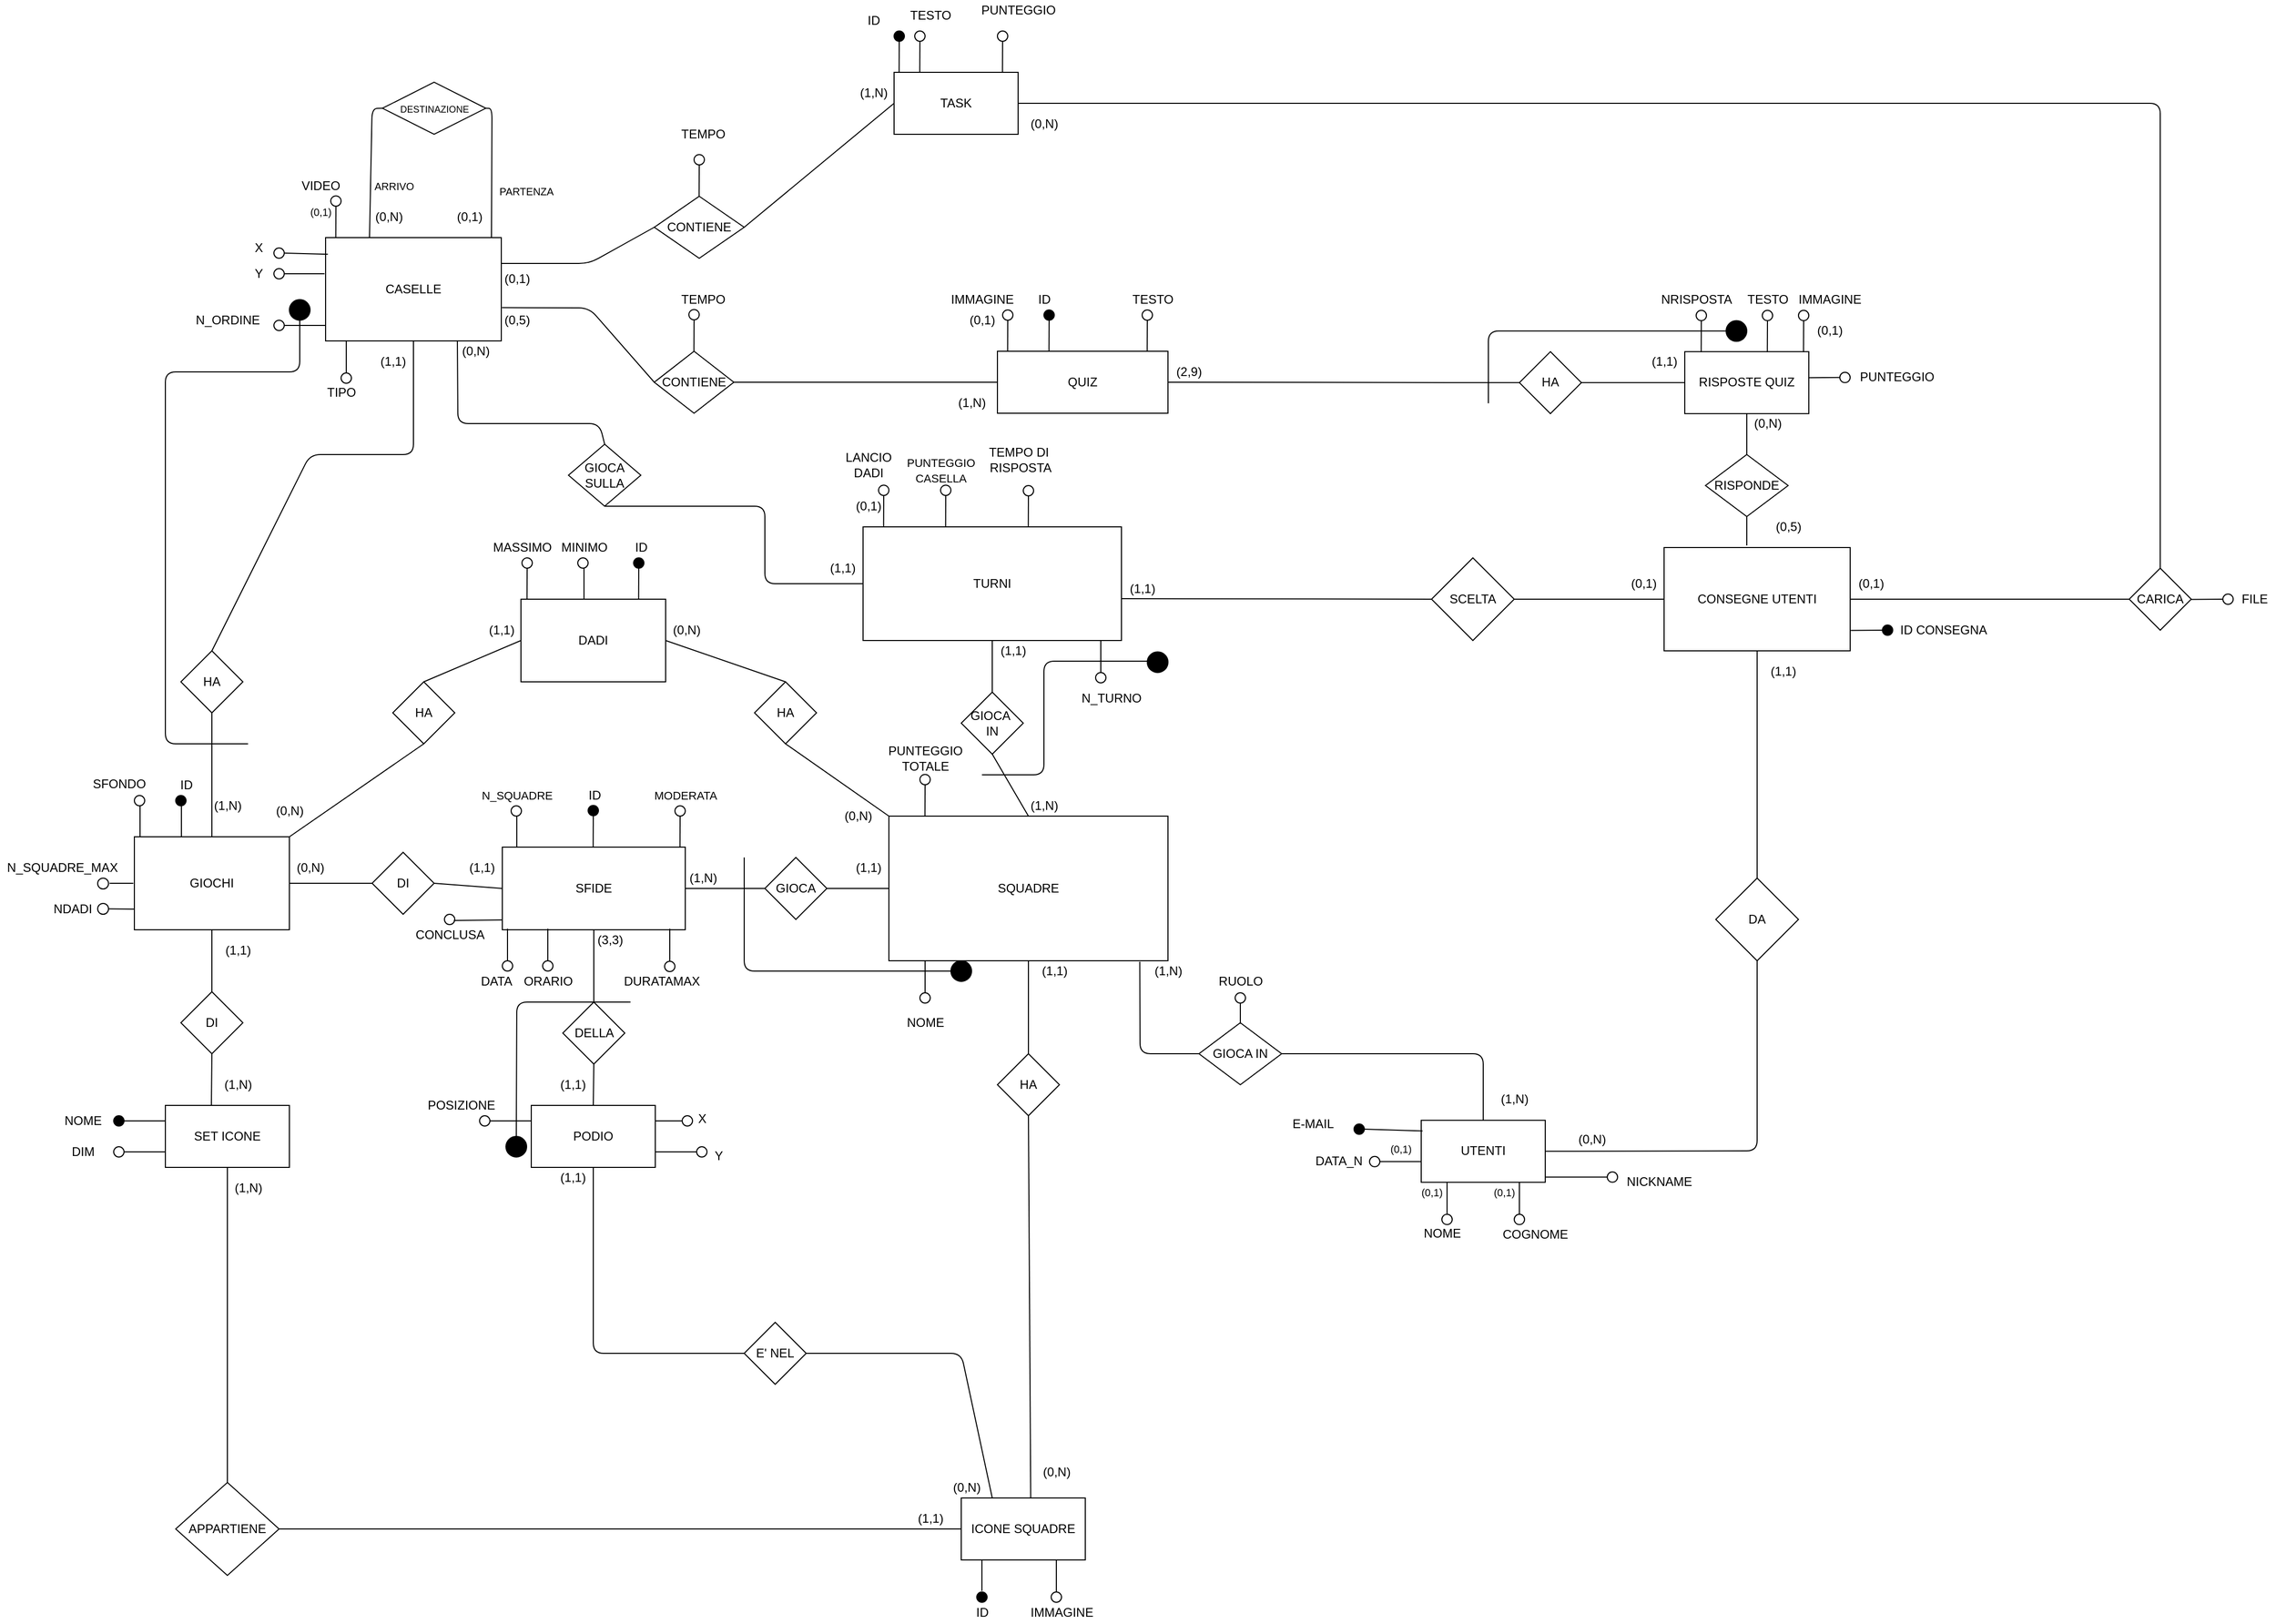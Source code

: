 <mxfile version="14.6.9" type="device"><diagram id="kvPsJfXlsuh01NZVV8ek" name="Page-1"><mxGraphModel dx="2249" dy="1931" grid="1" gridSize="10" guides="1" tooltips="1" connect="1" arrows="1" fold="1" page="1" pageScale="1" pageWidth="827" pageHeight="1169" math="0" shadow="0"><root><mxCell id="0"/><mxCell id="1" parent="0"/><mxCell id="t0hxccesEF5PiGpT4fdD-1" value="GIOCHI" style="rounded=0;whiteSpace=wrap;html=1;" parent="1" vertex="1"><mxGeometry x="-30" y="230" width="150" height="90" as="geometry"/></mxCell><mxCell id="t0hxccesEF5PiGpT4fdD-2" value="DI" style="rhombus;whiteSpace=wrap;html=1;" parent="1" vertex="1"><mxGeometry x="15" y="380" width="60" height="60" as="geometry"/></mxCell><mxCell id="t0hxccesEF5PiGpT4fdD-3" value="" style="endArrow=none;html=1;exitX=0.5;exitY=0;exitDx=0;exitDy=0;entryX=0.5;entryY=1;entryDx=0;entryDy=0;" parent="1" source="t0hxccesEF5PiGpT4fdD-2" target="t0hxccesEF5PiGpT4fdD-1" edge="1"><mxGeometry width="50" height="50" relative="1" as="geometry"><mxPoint x="110" y="380" as="sourcePoint"/><mxPoint x="160" y="330" as="targetPoint"/></mxGeometry></mxCell><mxCell id="t0hxccesEF5PiGpT4fdD-4" value="" style="endArrow=none;html=1;entryX=0.5;entryY=1;entryDx=0;entryDy=0;exitX=0.371;exitY=-0.008;exitDx=0;exitDy=0;exitPerimeter=0;" parent="1" source="t0hxccesEF5PiGpT4fdD-9" target="t0hxccesEF5PiGpT4fdD-2" edge="1"><mxGeometry width="50" height="50" relative="1" as="geometry"><mxPoint x="140" y="490" as="sourcePoint"/><mxPoint x="310" y="470" as="targetPoint"/></mxGeometry></mxCell><mxCell id="t0hxccesEF5PiGpT4fdD-5" value="DELLA" style="rhombus;whiteSpace=wrap;html=1;" parent="1" vertex="1"><mxGeometry x="384.5" y="390" width="60" height="60" as="geometry"/></mxCell><mxCell id="t0hxccesEF5PiGpT4fdD-6" value="" style="endArrow=none;html=1;exitX=0.5;exitY=0;exitDx=0;exitDy=0;entryX=0.5;entryY=1;entryDx=0;entryDy=0;" parent="1" source="t0hxccesEF5PiGpT4fdD-5" target="t0hxccesEF5PiGpT4fdD-10" edge="1"><mxGeometry width="50" height="50" relative="1" as="geometry"><mxPoint x="443" y="390" as="sourcePoint"/><mxPoint x="473" y="340" as="targetPoint"/></mxGeometry></mxCell><mxCell id="t0hxccesEF5PiGpT4fdD-7" value="" style="endArrow=none;html=1;entryX=0.5;entryY=1;entryDx=0;entryDy=0;exitX=0.5;exitY=0;exitDx=0;exitDy=0;" parent="1" source="t0hxccesEF5PiGpT4fdD-26" target="t0hxccesEF5PiGpT4fdD-5" edge="1"><mxGeometry width="50" height="50" relative="1" as="geometry"><mxPoint x="473" y="500" as="sourcePoint"/><mxPoint x="643" y="480" as="targetPoint"/></mxGeometry></mxCell><mxCell id="t0hxccesEF5PiGpT4fdD-8" value="(1,1)" style="text;html=1;align=center;verticalAlign=middle;resizable=0;points=[];autosize=1;strokeColor=none;" parent="1" vertex="1"><mxGeometry x="50" y="330" width="40" height="20" as="geometry"/></mxCell><mxCell id="t0hxccesEF5PiGpT4fdD-9" value="SET ICONE" style="rounded=0;whiteSpace=wrap;html=1;" parent="1" vertex="1"><mxGeometry y="490" width="120" height="60" as="geometry"/></mxCell><mxCell id="t0hxccesEF5PiGpT4fdD-10" value="SFIDE" style="rounded=0;whiteSpace=wrap;html=1;" parent="1" vertex="1"><mxGeometry x="326" y="240" width="177" height="80" as="geometry"/></mxCell><mxCell id="t0hxccesEF5PiGpT4fdD-11" value="SQUADRE" style="rounded=0;whiteSpace=wrap;html=1;" parent="1" vertex="1"><mxGeometry x="700" y="210" width="270" height="140" as="geometry"/></mxCell><mxCell id="t0hxccesEF5PiGpT4fdD-12" value="TURNI" style="rounded=0;whiteSpace=wrap;html=1;" parent="1" vertex="1"><mxGeometry x="675" y="-70" width="250" height="110" as="geometry"/></mxCell><mxCell id="t0hxccesEF5PiGpT4fdD-13" value="DADI" style="rounded=0;whiteSpace=wrap;html=1;" parent="1" vertex="1"><mxGeometry x="344" width="140" height="80" as="geometry"/></mxCell><mxCell id="t0hxccesEF5PiGpT4fdD-17" value="CASELLE" style="rounded=0;whiteSpace=wrap;html=1;" parent="1" vertex="1"><mxGeometry x="155" y="-350" width="170" height="100" as="geometry"/></mxCell><mxCell id="t0hxccesEF5PiGpT4fdD-18" value="TASK" style="rounded=0;whiteSpace=wrap;html=1;" parent="1" vertex="1"><mxGeometry x="705" y="-510" width="120" height="60" as="geometry"/></mxCell><mxCell id="t0hxccesEF5PiGpT4fdD-19" value="QUIZ" style="rounded=0;whiteSpace=wrap;html=1;" parent="1" vertex="1"><mxGeometry x="805" y="-240" width="165" height="60" as="geometry"/></mxCell><mxCell id="t0hxccesEF5PiGpT4fdD-20" value="RISPOSTE QUIZ" style="rounded=0;whiteSpace=wrap;html=1;" parent="1" vertex="1"><mxGeometry x="1470" y="-239.6" width="120" height="60" as="geometry"/></mxCell><mxCell id="t0hxccesEF5PiGpT4fdD-24" value="UTENTI" style="rounded=0;whiteSpace=wrap;html=1;" parent="1" vertex="1"><mxGeometry x="1215" y="504.4" width="120" height="60" as="geometry"/></mxCell><mxCell id="t0hxccesEF5PiGpT4fdD-25" value="ICONE SQUADRE" style="rounded=0;whiteSpace=wrap;html=1;" parent="1" vertex="1"><mxGeometry x="770" y="870" width="120" height="60" as="geometry"/></mxCell><mxCell id="t0hxccesEF5PiGpT4fdD-26" value="PODIO" style="rounded=0;whiteSpace=wrap;html=1;" parent="1" vertex="1"><mxGeometry x="354" y="490" width="120" height="60" as="geometry"/></mxCell><mxCell id="t0hxccesEF5PiGpT4fdD-31" value="APPARTIENE" style="rhombus;whiteSpace=wrap;html=1;" parent="1" vertex="1"><mxGeometry x="10" y="855" width="100" height="90" as="geometry"/></mxCell><mxCell id="t0hxccesEF5PiGpT4fdD-32" value="" style="endArrow=none;html=1;exitX=0.5;exitY=0;exitDx=0;exitDy=0;entryX=0.5;entryY=1;entryDx=0;entryDy=0;" parent="1" source="t0hxccesEF5PiGpT4fdD-31" target="t0hxccesEF5PiGpT4fdD-9" edge="1"><mxGeometry width="50" height="50" relative="1" as="geometry"><mxPoint x="170" y="685" as="sourcePoint"/><mxPoint x="140" y="560" as="targetPoint"/></mxGeometry></mxCell><mxCell id="t0hxccesEF5PiGpT4fdD-33" value="" style="endArrow=none;html=1;entryX=1;entryY=0.5;entryDx=0;entryDy=0;exitX=0;exitY=0.5;exitDx=0;exitDy=0;" parent="1" source="t0hxccesEF5PiGpT4fdD-25" target="t0hxccesEF5PiGpT4fdD-31" edge="1"><mxGeometry width="50" height="50" relative="1" as="geometry"><mxPoint x="200" y="795" as="sourcePoint"/><mxPoint x="370" y="775" as="targetPoint"/></mxGeometry></mxCell><mxCell id="t0hxccesEF5PiGpT4fdD-34" value="E' NEL" style="rhombus;whiteSpace=wrap;html=1;" parent="1" vertex="1"><mxGeometry x="560" y="700" width="60" height="60" as="geometry"/></mxCell><mxCell id="t0hxccesEF5PiGpT4fdD-35" value="" style="endArrow=none;html=1;exitX=0;exitY=0.5;exitDx=0;exitDy=0;entryX=0.5;entryY=1;entryDx=0;entryDy=0;" parent="1" source="t0hxccesEF5PiGpT4fdD-34" target="t0hxccesEF5PiGpT4fdD-26" edge="1"><mxGeometry width="50" height="50" relative="1" as="geometry"><mxPoint x="670" y="520" as="sourcePoint"/><mxPoint x="700.0" y="430" as="targetPoint"/><Array as="points"><mxPoint x="414" y="730"/></Array></mxGeometry></mxCell><mxCell id="t0hxccesEF5PiGpT4fdD-36" value="" style="endArrow=none;html=1;entryX=1;entryY=0.5;entryDx=0;entryDy=0;exitX=0.25;exitY=0;exitDx=0;exitDy=0;" parent="1" source="t0hxccesEF5PiGpT4fdD-25" target="t0hxccesEF5PiGpT4fdD-34" edge="1"><mxGeometry width="50" height="50" relative="1" as="geometry"><mxPoint x="700" y="630" as="sourcePoint"/><mxPoint x="870" y="610" as="targetPoint"/><Array as="points"><mxPoint x="770" y="730"/></Array></mxGeometry></mxCell><mxCell id="t0hxccesEF5PiGpT4fdD-37" value="HA" style="rhombus;whiteSpace=wrap;html=1;" parent="1" vertex="1"><mxGeometry x="805" y="440" width="60" height="60" as="geometry"/></mxCell><mxCell id="t0hxccesEF5PiGpT4fdD-38" value="" style="endArrow=none;html=1;exitX=0.5;exitY=0;exitDx=0;exitDy=0;entryX=0.5;entryY=1;entryDx=0;entryDy=0;" parent="1" source="t0hxccesEF5PiGpT4fdD-37" target="t0hxccesEF5PiGpT4fdD-11" edge="1"><mxGeometry width="50" height="50" relative="1" as="geometry"><mxPoint x="770" y="400" as="sourcePoint"/><mxPoint x="800.0" y="310" as="targetPoint"/></mxGeometry></mxCell><mxCell id="t0hxccesEF5PiGpT4fdD-39" value="" style="endArrow=none;html=1;entryX=0.5;entryY=1;entryDx=0;entryDy=0;exitX=0.56;exitY=0;exitDx=0;exitDy=0;exitPerimeter=0;" parent="1" source="t0hxccesEF5PiGpT4fdD-25" target="t0hxccesEF5PiGpT4fdD-37" edge="1"><mxGeometry width="50" height="50" relative="1" as="geometry"><mxPoint x="835" y="693" as="sourcePoint"/><mxPoint x="970" y="490" as="targetPoint"/></mxGeometry></mxCell><mxCell id="t0hxccesEF5PiGpT4fdD-40" value="GIOCA IN" style="rhombus;whiteSpace=wrap;html=1;" parent="1" vertex="1"><mxGeometry x="1000" y="410" width="80" height="60" as="geometry"/></mxCell><mxCell id="t0hxccesEF5PiGpT4fdD-41" value="" style="endArrow=none;html=1;exitX=0;exitY=0.5;exitDx=0;exitDy=0;entryX=0.899;entryY=1.007;entryDx=0;entryDy=0;entryPerimeter=0;" parent="1" source="t0hxccesEF5PiGpT4fdD-40" target="t0hxccesEF5PiGpT4fdD-11" edge="1"><mxGeometry width="50" height="50" relative="1" as="geometry"><mxPoint x="1020" y="340" as="sourcePoint"/><mxPoint x="1050.0" y="250" as="targetPoint"/><Array as="points"><mxPoint x="943" y="440"/></Array></mxGeometry></mxCell><mxCell id="t0hxccesEF5PiGpT4fdD-42" value="" style="endArrow=none;html=1;exitX=0.5;exitY=0;exitDx=0;exitDy=0;entryX=1;entryY=0.5;entryDx=0;entryDy=0;" parent="1" source="t0hxccesEF5PiGpT4fdD-24" target="t0hxccesEF5PiGpT4fdD-40" edge="1"><mxGeometry width="50" height="50" relative="1" as="geometry"><mxPoint x="1050" y="450" as="sourcePoint"/><mxPoint x="1130" y="448" as="targetPoint"/><Array as="points"><mxPoint x="1275" y="440"/><mxPoint x="1130" y="440"/></Array></mxGeometry></mxCell><mxCell id="t0hxccesEF5PiGpT4fdD-43" value="GIOCA&amp;nbsp;&lt;br&gt;IN" style="rhombus;whiteSpace=wrap;html=1;" parent="1" vertex="1"><mxGeometry x="770" y="90" width="60" height="60" as="geometry"/></mxCell><mxCell id="t0hxccesEF5PiGpT4fdD-44" value="" style="endArrow=none;html=1;exitX=0.5;exitY=0;exitDx=0;exitDy=0;entryX=0.5;entryY=1;entryDx=0;entryDy=0;" parent="1" source="t0hxccesEF5PiGpT4fdD-43" target="t0hxccesEF5PiGpT4fdD-12" edge="1"><mxGeometry width="50" height="50" relative="1" as="geometry"><mxPoint x="850" y="80" as="sourcePoint"/><mxPoint x="880.0" y="-10" as="targetPoint"/></mxGeometry></mxCell><mxCell id="t0hxccesEF5PiGpT4fdD-45" value="" style="endArrow=none;html=1;entryX=0.5;entryY=1;entryDx=0;entryDy=0;exitX=0.5;exitY=0;exitDx=0;exitDy=0;" parent="1" source="t0hxccesEF5PiGpT4fdD-11" target="t0hxccesEF5PiGpT4fdD-43" edge="1"><mxGeometry width="50" height="50" relative="1" as="geometry"><mxPoint x="880" y="190" as="sourcePoint"/><mxPoint x="1050" y="170" as="targetPoint"/></mxGeometry></mxCell><mxCell id="t0hxccesEF5PiGpT4fdD-46" value="HA" style="rhombus;whiteSpace=wrap;html=1;" parent="1" vertex="1"><mxGeometry x="570" y="80" width="60" height="60" as="geometry"/></mxCell><mxCell id="t0hxccesEF5PiGpT4fdD-47" value="" style="endArrow=none;html=1;exitX=0.5;exitY=0;exitDx=0;exitDy=0;entryX=1;entryY=0.5;entryDx=0;entryDy=0;" parent="1" source="t0hxccesEF5PiGpT4fdD-46" target="t0hxccesEF5PiGpT4fdD-13" edge="1"><mxGeometry width="50" height="50" relative="1" as="geometry"><mxPoint x="570" y="80" as="sourcePoint"/><mxPoint x="600.0" y="-10" as="targetPoint"/></mxGeometry></mxCell><mxCell id="t0hxccesEF5PiGpT4fdD-48" value="" style="endArrow=none;html=1;entryX=0.5;entryY=1;entryDx=0;entryDy=0;exitX=0;exitY=0;exitDx=0;exitDy=0;" parent="1" source="t0hxccesEF5PiGpT4fdD-11" target="t0hxccesEF5PiGpT4fdD-46" edge="1"><mxGeometry width="50" height="50" relative="1" as="geometry"><mxPoint x="600" y="190" as="sourcePoint"/><mxPoint x="770" y="170" as="targetPoint"/></mxGeometry></mxCell><mxCell id="t0hxccesEF5PiGpT4fdD-49" value="HA" style="rhombus;whiteSpace=wrap;html=1;" parent="1" vertex="1"><mxGeometry x="220" y="80" width="60" height="60" as="geometry"/></mxCell><mxCell id="t0hxccesEF5PiGpT4fdD-50" value="" style="endArrow=none;html=1;exitX=0.5;exitY=0;exitDx=0;exitDy=0;entryX=0;entryY=0.5;entryDx=0;entryDy=0;" parent="1" source="t0hxccesEF5PiGpT4fdD-49" target="t0hxccesEF5PiGpT4fdD-13" edge="1"><mxGeometry width="50" height="50" relative="1" as="geometry"><mxPoint x="190" y="80" as="sourcePoint"/><mxPoint x="220.0" y="-10" as="targetPoint"/></mxGeometry></mxCell><mxCell id="t0hxccesEF5PiGpT4fdD-51" value="" style="endArrow=none;html=1;entryX=0.5;entryY=1;entryDx=0;entryDy=0;exitX=1;exitY=0;exitDx=0;exitDy=0;" parent="1" source="t0hxccesEF5PiGpT4fdD-1" target="t0hxccesEF5PiGpT4fdD-49" edge="1"><mxGeometry width="50" height="50" relative="1" as="geometry"><mxPoint x="220" y="190" as="sourcePoint"/><mxPoint x="390" y="170" as="targetPoint"/></mxGeometry></mxCell><mxCell id="t0hxccesEF5PiGpT4fdD-52" value="HA" style="rhombus;whiteSpace=wrap;html=1;" parent="1" vertex="1"><mxGeometry x="15" y="50" width="60" height="60" as="geometry"/></mxCell><mxCell id="t0hxccesEF5PiGpT4fdD-53" value="" style="endArrow=none;html=1;exitX=0.5;exitY=0;exitDx=0;exitDy=0;entryX=0.5;entryY=1;entryDx=0;entryDy=0;" parent="1" source="t0hxccesEF5PiGpT4fdD-52" target="t0hxccesEF5PiGpT4fdD-17" edge="1"><mxGeometry width="50" height="50" relative="1" as="geometry"><mxPoint x="110" y="70" as="sourcePoint"/><mxPoint x="140.0" y="-20" as="targetPoint"/><Array as="points"><mxPoint x="140" y="-140"/><mxPoint x="240" y="-140"/></Array></mxGeometry></mxCell><mxCell id="t0hxccesEF5PiGpT4fdD-54" value="" style="endArrow=none;html=1;entryX=0.5;entryY=1;entryDx=0;entryDy=0;exitX=0.5;exitY=0;exitDx=0;exitDy=0;" parent="1" source="t0hxccesEF5PiGpT4fdD-1" target="t0hxccesEF5PiGpT4fdD-52" edge="1"><mxGeometry width="50" height="50" relative="1" as="geometry"><mxPoint x="140" y="180" as="sourcePoint"/><mxPoint x="310" y="160" as="targetPoint"/></mxGeometry></mxCell><mxCell id="t0hxccesEF5PiGpT4fdD-55" value="GIOCA SULLA" style="rhombus;whiteSpace=wrap;html=1;" parent="1" vertex="1"><mxGeometry x="390" y="-150" width="70" height="60" as="geometry"/></mxCell><mxCell id="t0hxccesEF5PiGpT4fdD-56" value="" style="endArrow=none;html=1;exitX=0.5;exitY=0;exitDx=0;exitDy=0;entryX=0.75;entryY=1;entryDx=0;entryDy=0;" parent="1" source="t0hxccesEF5PiGpT4fdD-55" target="t0hxccesEF5PiGpT4fdD-17" edge="1"><mxGeometry width="50" height="50" relative="1" as="geometry"><mxPoint x="443" y="-200" as="sourcePoint"/><mxPoint x="400" y="-290" as="targetPoint"/><Array as="points"><mxPoint x="420" y="-170"/><mxPoint x="283" y="-170"/></Array></mxGeometry></mxCell><mxCell id="t0hxccesEF5PiGpT4fdD-57" value="" style="endArrow=none;html=1;entryX=0.5;entryY=1;entryDx=0;entryDy=0;exitX=0;exitY=0.5;exitDx=0;exitDy=0;" parent="1" source="t0hxccesEF5PiGpT4fdD-12" target="t0hxccesEF5PiGpT4fdD-55" edge="1"><mxGeometry width="50" height="50" relative="1" as="geometry"><mxPoint x="473" y="-90" as="sourcePoint"/><mxPoint x="643" y="-110" as="targetPoint"/><Array as="points"><mxPoint x="580" y="-15"/><mxPoint x="580" y="-90"/><mxPoint x="473" y="-90"/></Array></mxGeometry></mxCell><mxCell id="t0hxccesEF5PiGpT4fdD-58" value="CONTIENE" style="rhombus;whiteSpace=wrap;html=1;" parent="1" vertex="1"><mxGeometry x="473" y="-390" width="87" height="60" as="geometry"/></mxCell><mxCell id="t0hxccesEF5PiGpT4fdD-59" value="" style="endArrow=none;html=1;exitX=1;exitY=0.5;exitDx=0;exitDy=0;entryX=0;entryY=0.5;entryDx=0;entryDy=0;" parent="1" source="t0hxccesEF5PiGpT4fdD-58" target="t0hxccesEF5PiGpT4fdD-18" edge="1"><mxGeometry width="50" height="50" relative="1" as="geometry"><mxPoint x="484" y="-360" as="sourcePoint"/><mxPoint x="514.0" y="-450" as="targetPoint"/></mxGeometry></mxCell><mxCell id="t0hxccesEF5PiGpT4fdD-60" value="" style="endArrow=none;html=1;entryX=0;entryY=0.5;entryDx=0;entryDy=0;exitX=1;exitY=0.25;exitDx=0;exitDy=0;" parent="1" source="t0hxccesEF5PiGpT4fdD-17" target="t0hxccesEF5PiGpT4fdD-58" edge="1"><mxGeometry width="50" height="50" relative="1" as="geometry"><mxPoint x="514" y="-250" as="sourcePoint"/><mxPoint x="684" y="-270" as="targetPoint"/><Array as="points"><mxPoint x="410" y="-325"/></Array></mxGeometry></mxCell><mxCell id="t0hxccesEF5PiGpT4fdD-61" value="CONTIENE" style="rhombus;whiteSpace=wrap;html=1;" parent="1" vertex="1"><mxGeometry x="473" y="-240" width="77" height="60" as="geometry"/></mxCell><mxCell id="t0hxccesEF5PiGpT4fdD-62" value="" style="endArrow=none;html=1;exitX=0;exitY=0.5;exitDx=0;exitDy=0;entryX=1.004;entryY=0.678;entryDx=0;entryDy=0;entryPerimeter=0;" parent="1" source="t0hxccesEF5PiGpT4fdD-61" target="t0hxccesEF5PiGpT4fdD-17" edge="1"><mxGeometry width="50" height="50" relative="1" as="geometry"><mxPoint x="533" y="-240" as="sourcePoint"/><mxPoint x="563.0" y="-330" as="targetPoint"/><Array as="points"><mxPoint x="410" y="-282"/></Array></mxGeometry></mxCell><mxCell id="t0hxccesEF5PiGpT4fdD-63" value="" style="endArrow=none;html=1;entryX=1;entryY=0.5;entryDx=0;entryDy=0;exitX=0;exitY=0.5;exitDx=0;exitDy=0;" parent="1" source="t0hxccesEF5PiGpT4fdD-19" target="t0hxccesEF5PiGpT4fdD-61" edge="1"><mxGeometry width="50" height="50" relative="1" as="geometry"><mxPoint x="563" y="-130" as="sourcePoint"/><mxPoint x="733" y="-150" as="targetPoint"/><Array as="points"><mxPoint x="580" y="-210"/></Array></mxGeometry></mxCell><mxCell id="t0hxccesEF5PiGpT4fdD-64" value="CARICA" style="rhombus;whiteSpace=wrap;html=1;" parent="1" vertex="1"><mxGeometry x="1900" y="-30" width="60" height="60" as="geometry"/></mxCell><mxCell id="t0hxccesEF5PiGpT4fdD-65" value="" style="endArrow=none;html=1;exitX=0.5;exitY=0;exitDx=0;exitDy=0;entryX=1;entryY=0.5;entryDx=0;entryDy=0;" parent="1" source="t0hxccesEF5PiGpT4fdD-64" target="t0hxccesEF5PiGpT4fdD-18" edge="1"><mxGeometry width="50" height="50" relative="1" as="geometry"><mxPoint x="1160" y="-40" as="sourcePoint"/><mxPoint x="1190.0" y="-130" as="targetPoint"/><Array as="points"><mxPoint x="1930" y="-480"/><mxPoint x="1050" y="-480"/></Array></mxGeometry></mxCell><mxCell id="t0hxccesEF5PiGpT4fdD-67" value="RISPONDE" style="rhombus;whiteSpace=wrap;html=1;" parent="1" vertex="1"><mxGeometry x="1490" y="-140" width="80" height="60" as="geometry"/></mxCell><mxCell id="t0hxccesEF5PiGpT4fdD-68" value="" style="endArrow=none;html=1;entryX=0;entryY=0.975;entryDx=0;entryDy=0;entryPerimeter=0;exitX=0;exitY=0.5;exitDx=0;exitDy=0;" parent="1" source="nYdx_mKS-gEP7i07GSPT-30" target="t0hxccesEF5PiGpT4fdD-244" edge="1"><mxGeometry width="50" height="50" relative="1" as="geometry"><mxPoint x="1160" as="sourcePoint"/><mxPoint x="980" y="-30" as="targetPoint"/></mxGeometry></mxCell><mxCell id="t0hxccesEF5PiGpT4fdD-69" value="" style="endArrow=none;html=1;entryX=0.5;entryY=0;entryDx=0;entryDy=0;exitX=0.5;exitY=1;exitDx=0;exitDy=0;" parent="1" source="t0hxccesEF5PiGpT4fdD-20" target="t0hxccesEF5PiGpT4fdD-67" edge="1"><mxGeometry width="50" height="50" relative="1" as="geometry"><mxPoint x="1250" y="100" as="sourcePoint"/><mxPoint x="1650" y="-140.0" as="targetPoint"/><Array as="points"/></mxGeometry></mxCell><mxCell id="t0hxccesEF5PiGpT4fdD-73" value="HA" style="rhombus;whiteSpace=wrap;html=1;" parent="1" vertex="1"><mxGeometry x="1310" y="-239.6" width="60" height="60" as="geometry"/></mxCell><mxCell id="t0hxccesEF5PiGpT4fdD-74" value="" style="endArrow=none;html=1;exitX=0;exitY=0.5;exitDx=0;exitDy=0;entryX=1;entryY=0.5;entryDx=0;entryDy=0;" parent="1" source="t0hxccesEF5PiGpT4fdD-73" target="t0hxccesEF5PiGpT4fdD-19" edge="1"><mxGeometry width="50" height="50" relative="1" as="geometry"><mxPoint x="1050" y="-260" as="sourcePoint"/><mxPoint x="1080.0" y="-350" as="targetPoint"/></mxGeometry></mxCell><mxCell id="t0hxccesEF5PiGpT4fdD-75" value="" style="endArrow=none;html=1;entryX=1;entryY=0.5;entryDx=0;entryDy=0;exitX=0;exitY=0.5;exitDx=0;exitDy=0;" parent="1" source="t0hxccesEF5PiGpT4fdD-20" target="t0hxccesEF5PiGpT4fdD-73" edge="1"><mxGeometry width="50" height="50" relative="1" as="geometry"><mxPoint x="1340" y="-149.6" as="sourcePoint"/><mxPoint x="1510" y="-169.6" as="targetPoint"/></mxGeometry></mxCell><mxCell id="t0hxccesEF5PiGpT4fdD-85" value="GIOCA" style="rhombus;whiteSpace=wrap;html=1;" parent="1" vertex="1"><mxGeometry x="580" y="250" width="60" height="60" as="geometry"/></mxCell><mxCell id="t0hxccesEF5PiGpT4fdD-86" value="" style="endArrow=none;html=1;exitX=0;exitY=0.5;exitDx=0;exitDy=0;entryX=1;entryY=0.5;entryDx=0;entryDy=0;" parent="1" source="t0hxccesEF5PiGpT4fdD-85" target="t0hxccesEF5PiGpT4fdD-10" edge="1"><mxGeometry width="50" height="50" relative="1" as="geometry"><mxPoint x="600" y="240" as="sourcePoint"/><mxPoint x="630.0" y="150" as="targetPoint"/></mxGeometry></mxCell><mxCell id="t0hxccesEF5PiGpT4fdD-87" value="" style="endArrow=none;html=1;entryX=1;entryY=0.5;entryDx=0;entryDy=0;exitX=0;exitY=0.5;exitDx=0;exitDy=0;" parent="1" source="t0hxccesEF5PiGpT4fdD-11" target="t0hxccesEF5PiGpT4fdD-85" edge="1"><mxGeometry width="50" height="50" relative="1" as="geometry"><mxPoint x="640" y="350" as="sourcePoint"/><mxPoint x="800" y="330" as="targetPoint"/></mxGeometry></mxCell><mxCell id="t0hxccesEF5PiGpT4fdD-88" value="DI" style="rhombus;whiteSpace=wrap;html=1;" parent="1" vertex="1"><mxGeometry x="200" y="245" width="60" height="60" as="geometry"/></mxCell><mxCell id="t0hxccesEF5PiGpT4fdD-89" value="" style="endArrow=none;html=1;exitX=0;exitY=0.5;exitDx=0;exitDy=0;entryX=1;entryY=0.5;entryDx=0;entryDy=0;" parent="1" source="t0hxccesEF5PiGpT4fdD-88" target="t0hxccesEF5PiGpT4fdD-1" edge="1"><mxGeometry width="50" height="50" relative="1" as="geometry"><mxPoint x="225" y="225" as="sourcePoint"/><mxPoint x="140" y="280" as="targetPoint"/></mxGeometry></mxCell><mxCell id="t0hxccesEF5PiGpT4fdD-90" value="" style="endArrow=none;html=1;entryX=1;entryY=0.5;entryDx=0;entryDy=0;exitX=0;exitY=0.5;exitDx=0;exitDy=0;" parent="1" source="t0hxccesEF5PiGpT4fdD-10" target="t0hxccesEF5PiGpT4fdD-88" edge="1"><mxGeometry width="50" height="50" relative="1" as="geometry"><mxPoint x="325" y="265" as="sourcePoint"/><mxPoint x="425" y="315" as="targetPoint"/></mxGeometry></mxCell><mxCell id="t0hxccesEF5PiGpT4fdD-91" value="(1,1)" style="text;html=1;align=center;verticalAlign=middle;resizable=0;points=[];autosize=1;strokeColor=none;" parent="1" vertex="1"><mxGeometry x="374" y="550" width="40" height="20" as="geometry"/></mxCell><mxCell id="t0hxccesEF5PiGpT4fdD-92" value="(1,1)" style="text;html=1;align=center;verticalAlign=middle;resizable=0;points=[];autosize=1;strokeColor=none;" parent="1" vertex="1"><mxGeometry x="720" y="880" width="40" height="20" as="geometry"/></mxCell><mxCell id="t0hxccesEF5PiGpT4fdD-93" value="(0,N)" style="text;html=1;align=center;verticalAlign=middle;resizable=0;points=[];autosize=1;strokeColor=none;" parent="1" vertex="1"><mxGeometry x="842" y="835" width="40" height="20" as="geometry"/></mxCell><mxCell id="t0hxccesEF5PiGpT4fdD-94" value="(1,1)" style="text;html=1;align=center;verticalAlign=middle;resizable=0;points=[];autosize=1;strokeColor=none;" parent="1" vertex="1"><mxGeometry x="840" y="350" width="40" height="20" as="geometry"/></mxCell><mxCell id="t0hxccesEF5PiGpT4fdD-95" value="(1,1)" style="text;html=1;align=center;verticalAlign=middle;resizable=0;points=[];autosize=1;strokeColor=none;" parent="1" vertex="1"><mxGeometry x="374" y="460" width="40" height="20" as="geometry"/></mxCell><mxCell id="t0hxccesEF5PiGpT4fdD-96" value="(1,1)" style="text;html=1;align=center;verticalAlign=middle;resizable=0;points=[];autosize=1;strokeColor=none;" parent="1" vertex="1"><mxGeometry x="286" y="250" width="40" height="20" as="geometry"/></mxCell><mxCell id="t0hxccesEF5PiGpT4fdD-97" value="(1,1)" style="text;html=1;align=center;verticalAlign=middle;resizable=0;points=[];autosize=1;strokeColor=none;" parent="1" vertex="1"><mxGeometry x="200" y="-240" width="40" height="20" as="geometry"/></mxCell><mxCell id="t0hxccesEF5PiGpT4fdD-98" value="(1,1)" style="text;html=1;align=center;verticalAlign=middle;resizable=0;points=[];autosize=1;strokeColor=none;" parent="1" vertex="1"><mxGeometry x="1430" y="-239.6" width="40" height="20" as="geometry"/></mxCell><mxCell id="t0hxccesEF5PiGpT4fdD-102" value="(1,1)" style="text;html=1;align=center;verticalAlign=middle;resizable=0;points=[];autosize=1;strokeColor=none;" parent="1" vertex="1"><mxGeometry x="660" y="250" width="40" height="20" as="geometry"/></mxCell><mxCell id="t0hxccesEF5PiGpT4fdD-103" value="" style="endArrow=none;html=1;" parent="1" edge="1"><mxGeometry width="50" height="50" relative="1" as="geometry"><mxPoint x="340" y="240" as="sourcePoint"/><mxPoint x="340" y="210" as="targetPoint"/></mxGeometry></mxCell><mxCell id="t0hxccesEF5PiGpT4fdD-104" value="" style="ellipse;whiteSpace=wrap;html=1;aspect=fixed;" parent="1" vertex="1"><mxGeometry x="334.5" y="200" width="10" height="10" as="geometry"/></mxCell><mxCell id="t0hxccesEF5PiGpT4fdD-105" value="" style="endArrow=none;html=1;entryX=0.5;entryY=1;entryDx=0;entryDy=0;exitX=0.971;exitY=0.005;exitDx=0;exitDy=0;exitPerimeter=0;" parent="1" source="t0hxccesEF5PiGpT4fdD-10" target="t0hxccesEF5PiGpT4fdD-106" edge="1"><mxGeometry width="50" height="50" relative="1" as="geometry"><mxPoint x="468" y="241" as="sourcePoint"/><mxPoint x="414.5" y="210" as="targetPoint"/></mxGeometry></mxCell><mxCell id="t0hxccesEF5PiGpT4fdD-106" value="" style="ellipse;whiteSpace=wrap;html=1;aspect=fixed;" parent="1" vertex="1"><mxGeometry x="493" y="200" width="10" height="10" as="geometry"/></mxCell><mxCell id="t0hxccesEF5PiGpT4fdD-107" value="&lt;font style=&quot;font-size: 11px&quot;&gt;N_SQUADRE&lt;/font&gt;" style="text;html=1;align=center;verticalAlign=middle;resizable=0;points=[];autosize=1;strokeColor=none;" parent="1" vertex="1"><mxGeometry x="300" y="180" width="80" height="20" as="geometry"/></mxCell><mxCell id="t0hxccesEF5PiGpT4fdD-108" value="&lt;font style=&quot;font-size: 11px&quot;&gt;MODERATA&lt;/font&gt;" style="text;html=1;align=center;verticalAlign=middle;resizable=0;points=[];autosize=1;strokeColor=none;" parent="1" vertex="1"><mxGeometry x="463" y="180" width="80" height="20" as="geometry"/></mxCell><mxCell id="t0hxccesEF5PiGpT4fdD-112" value="" style="endArrow=none;html=1;entryX=0.5;entryY=0;entryDx=0;entryDy=0;" parent="1" target="t0hxccesEF5PiGpT4fdD-113" edge="1"><mxGeometry width="50" height="50" relative="1" as="geometry"><mxPoint x="331" y="319" as="sourcePoint"/><mxPoint x="324" y="350" as="targetPoint"/></mxGeometry></mxCell><mxCell id="t0hxccesEF5PiGpT4fdD-113" value="" style="ellipse;whiteSpace=wrap;html=1;aspect=fixed;" parent="1" vertex="1"><mxGeometry x="326" y="350" width="10" height="10" as="geometry"/></mxCell><mxCell id="t0hxccesEF5PiGpT4fdD-114" value="" style="endArrow=none;html=1;entryX=0.5;entryY=0;entryDx=0;entryDy=0;" parent="1" target="t0hxccesEF5PiGpT4fdD-115" edge="1"><mxGeometry width="50" height="50" relative="1" as="geometry"><mxPoint x="370" y="319" as="sourcePoint"/><mxPoint x="363" y="350" as="targetPoint"/></mxGeometry></mxCell><mxCell id="t0hxccesEF5PiGpT4fdD-115" value="" style="ellipse;whiteSpace=wrap;html=1;aspect=fixed;" parent="1" vertex="1"><mxGeometry x="365" y="350" width="10" height="10" as="geometry"/></mxCell><mxCell id="t0hxccesEF5PiGpT4fdD-116" value="DATA" style="text;html=1;align=center;verticalAlign=middle;resizable=0;points=[];autosize=1;strokeColor=none;" parent="1" vertex="1"><mxGeometry x="295" y="360" width="50" height="20" as="geometry"/></mxCell><mxCell id="t0hxccesEF5PiGpT4fdD-117" value="ORARIO" style="text;html=1;align=center;verticalAlign=middle;resizable=0;points=[];autosize=1;strokeColor=none;" parent="1" vertex="1"><mxGeometry x="340" y="360" width="60" height="20" as="geometry"/></mxCell><mxCell id="t0hxccesEF5PiGpT4fdD-118" value="" style="endArrow=none;html=1;entryX=0.5;entryY=1;entryDx=0;entryDy=0;exitX=0.971;exitY=0.005;exitDx=0;exitDy=0;exitPerimeter=0;" parent="1" target="t0hxccesEF5PiGpT4fdD-119" edge="1"><mxGeometry width="50" height="50" relative="1" as="geometry"><mxPoint x="413.867" y="240.0" as="sourcePoint"/><mxPoint x="330.5" y="209.6" as="targetPoint"/></mxGeometry></mxCell><mxCell id="t0hxccesEF5PiGpT4fdD-119" value="" style="ellipse;whiteSpace=wrap;html=1;aspect=fixed;fillColor=#000000;" parent="1" vertex="1"><mxGeometry x="409" y="199.6" width="10" height="10" as="geometry"/></mxCell><mxCell id="t0hxccesEF5PiGpT4fdD-120" value="ID" style="text;html=1;align=center;verticalAlign=middle;resizable=0;points=[];autosize=1;strokeColor=none;" parent="1" vertex="1"><mxGeometry x="399.5" y="180" width="30" height="20" as="geometry"/></mxCell><mxCell id="t0hxccesEF5PiGpT4fdD-121" value="" style="endArrow=none;html=1;" parent="1" edge="1"><mxGeometry width="50" height="50" relative="1" as="geometry"><mxPoint x="560" y="250" as="sourcePoint"/><mxPoint x="760" y="360" as="targetPoint"/><Array as="points"><mxPoint x="560" y="360"/></Array></mxGeometry></mxCell><mxCell id="t0hxccesEF5PiGpT4fdD-122" value="" style="endArrow=none;html=1;entryX=0.5;entryY=0;entryDx=0;entryDy=0;" parent="1" target="t0hxccesEF5PiGpT4fdD-123" edge="1"><mxGeometry width="50" height="50" relative="1" as="geometry"><mxPoint x="735" y="350" as="sourcePoint"/><mxPoint x="728" y="381" as="targetPoint"/></mxGeometry></mxCell><mxCell id="t0hxccesEF5PiGpT4fdD-123" value="" style="ellipse;whiteSpace=wrap;html=1;aspect=fixed;" parent="1" vertex="1"><mxGeometry x="730" y="381" width="10" height="10" as="geometry"/></mxCell><mxCell id="t0hxccesEF5PiGpT4fdD-124" value="NOME" style="text;html=1;align=center;verticalAlign=middle;resizable=0;points=[];autosize=1;strokeColor=none;" parent="1" vertex="1"><mxGeometry x="710" y="400" width="50" height="20" as="geometry"/></mxCell><mxCell id="t0hxccesEF5PiGpT4fdD-125" value="" style="ellipse;whiteSpace=wrap;html=1;aspect=fixed;fillColor=#000000;" parent="1" vertex="1"><mxGeometry x="760" y="350" width="20" height="20" as="geometry"/></mxCell><mxCell id="t0hxccesEF5PiGpT4fdD-127" value="" style="endArrow=none;html=1;entryX=0.5;entryY=1;entryDx=0;entryDy=0;exitX=0.971;exitY=0.005;exitDx=0;exitDy=0;exitPerimeter=0;" parent="1" target="t0hxccesEF5PiGpT4fdD-128" edge="1"><mxGeometry width="50" height="50" relative="1" as="geometry"><mxPoint x="694.867" y="-70.0" as="sourcePoint"/><mxPoint x="611.5" y="-100.4" as="targetPoint"/></mxGeometry></mxCell><mxCell id="t0hxccesEF5PiGpT4fdD-128" value="" style="ellipse;whiteSpace=wrap;html=1;aspect=fixed;" parent="1" vertex="1"><mxGeometry x="690" y="-110.4" width="10" height="10" as="geometry"/></mxCell><mxCell id="t0hxccesEF5PiGpT4fdD-129" value="" style="endArrow=none;html=1;entryX=0.5;entryY=1;entryDx=0;entryDy=0;exitX=0.971;exitY=0.005;exitDx=0;exitDy=0;exitPerimeter=0;" parent="1" target="t0hxccesEF5PiGpT4fdD-130" edge="1"><mxGeometry width="50" height="50" relative="1" as="geometry"><mxPoint x="754.867" y="-70.0" as="sourcePoint"/><mxPoint x="671.5" y="-100.4" as="targetPoint"/></mxGeometry></mxCell><mxCell id="t0hxccesEF5PiGpT4fdD-130" value="" style="ellipse;whiteSpace=wrap;html=1;aspect=fixed;" parent="1" vertex="1"><mxGeometry x="750" y="-110.4" width="10" height="10" as="geometry"/></mxCell><mxCell id="t0hxccesEF5PiGpT4fdD-133" value="" style="endArrow=none;html=1;entryX=0.5;entryY=0;entryDx=0;entryDy=0;" parent="1" target="t0hxccesEF5PiGpT4fdD-134" edge="1"><mxGeometry width="50" height="50" relative="1" as="geometry"><mxPoint x="905" y="40" as="sourcePoint"/><mxPoint x="898" y="71" as="targetPoint"/></mxGeometry></mxCell><mxCell id="t0hxccesEF5PiGpT4fdD-134" value="" style="ellipse;whiteSpace=wrap;html=1;aspect=fixed;" parent="1" vertex="1"><mxGeometry x="900" y="71" width="10" height="10" as="geometry"/></mxCell><mxCell id="t0hxccesEF5PiGpT4fdD-135" value="" style="endArrow=none;html=1;entryX=0.5;entryY=1;entryDx=0;entryDy=0;exitX=0.971;exitY=0.005;exitDx=0;exitDy=0;exitPerimeter=0;" parent="1" target="t0hxccesEF5PiGpT4fdD-136" edge="1"><mxGeometry width="50" height="50" relative="1" as="geometry"><mxPoint x="949.867" y="-239.6" as="sourcePoint"/><mxPoint x="866.5" y="-270" as="targetPoint"/></mxGeometry></mxCell><mxCell id="t0hxccesEF5PiGpT4fdD-136" value="" style="ellipse;whiteSpace=wrap;html=1;aspect=fixed;" parent="1" vertex="1"><mxGeometry x="945" y="-280" width="10" height="10" as="geometry"/></mxCell><mxCell id="t0hxccesEF5PiGpT4fdD-137" value="" style="endArrow=none;html=1;entryX=0.5;entryY=1;entryDx=0;entryDy=0;exitX=0.971;exitY=0.005;exitDx=0;exitDy=0;exitPerimeter=0;" parent="1" target="t0hxccesEF5PiGpT4fdD-138" edge="1"><mxGeometry width="50" height="50" relative="1" as="geometry"><mxPoint x="814.867" y="-239.6" as="sourcePoint"/><mxPoint x="731.5" y="-270" as="targetPoint"/></mxGeometry></mxCell><mxCell id="t0hxccesEF5PiGpT4fdD-138" value="" style="ellipse;whiteSpace=wrap;html=1;aspect=fixed;" parent="1" vertex="1"><mxGeometry x="810" y="-280" width="10" height="10" as="geometry"/></mxCell><mxCell id="t0hxccesEF5PiGpT4fdD-142" value="" style="endArrow=none;html=1;entryX=0.5;entryY=1;entryDx=0;entryDy=0;exitX=0.971;exitY=0.005;exitDx=0;exitDy=0;exitPerimeter=0;" parent="1" target="t0hxccesEF5PiGpT4fdD-143" edge="1"><mxGeometry width="50" height="50" relative="1" as="geometry"><mxPoint x="1549.867" y="-239.2" as="sourcePoint"/><mxPoint x="1466.5" y="-269.6" as="targetPoint"/></mxGeometry></mxCell><mxCell id="t0hxccesEF5PiGpT4fdD-143" value="" style="ellipse;whiteSpace=wrap;html=1;aspect=fixed;" parent="1" vertex="1"><mxGeometry x="1545" y="-279.6" width="10" height="10" as="geometry"/></mxCell><mxCell id="t0hxccesEF5PiGpT4fdD-144" value="" style="endArrow=none;html=1;entryX=0.5;entryY=1;entryDx=0;entryDy=0;exitX=0.971;exitY=0.005;exitDx=0;exitDy=0;exitPerimeter=0;" parent="1" target="t0hxccesEF5PiGpT4fdD-145" edge="1"><mxGeometry width="50" height="50" relative="1" as="geometry"><mxPoint x="1584.867" y="-239.2" as="sourcePoint"/><mxPoint x="1501.5" y="-269.6" as="targetPoint"/></mxGeometry></mxCell><mxCell id="t0hxccesEF5PiGpT4fdD-145" value="" style="ellipse;whiteSpace=wrap;html=1;aspect=fixed;" parent="1" vertex="1"><mxGeometry x="1580" y="-279.6" width="10" height="10" as="geometry"/></mxCell><mxCell id="t0hxccesEF5PiGpT4fdD-146" value="" style="endArrow=none;html=1;entryX=0;entryY=0.5;entryDx=0;entryDy=0;exitX=0.995;exitY=0.42;exitDx=0;exitDy=0;exitPerimeter=0;" parent="1" source="t0hxccesEF5PiGpT4fdD-20" target="t0hxccesEF5PiGpT4fdD-147" edge="1"><mxGeometry width="50" height="50" relative="1" as="geometry"><mxPoint x="1624.867" y="-179.2" as="sourcePoint"/><mxPoint x="1541.5" y="-209.6" as="targetPoint"/></mxGeometry></mxCell><mxCell id="t0hxccesEF5PiGpT4fdD-147" value="" style="ellipse;whiteSpace=wrap;html=1;aspect=fixed;" parent="1" vertex="1"><mxGeometry x="1620" y="-219.6" width="10" height="10" as="geometry"/></mxCell><mxCell id="t0hxccesEF5PiGpT4fdD-148" value="" style="endArrow=none;html=1;" parent="1" edge="1"><mxGeometry width="50" height="50" relative="1" as="geometry"><mxPoint x="1280" y="-189.6" as="sourcePoint"/><mxPoint x="1510" y="-259.6" as="targetPoint"/><Array as="points"><mxPoint x="1280" y="-259.6"/></Array></mxGeometry></mxCell><mxCell id="t0hxccesEF5PiGpT4fdD-149" value="" style="ellipse;whiteSpace=wrap;html=1;aspect=fixed;fillColor=#000000;" parent="1" vertex="1"><mxGeometry x="1510" y="-269.6" width="20" height="20" as="geometry"/></mxCell><mxCell id="t0hxccesEF5PiGpT4fdD-150" value="(2,9)" style="text;html=1;align=center;verticalAlign=middle;resizable=0;points=[];autosize=1;strokeColor=none;" parent="1" vertex="1"><mxGeometry x="970" y="-230" width="40" height="20" as="geometry"/></mxCell><mxCell id="t0hxccesEF5PiGpT4fdD-152" value="(1,N)" style="text;html=1;align=center;verticalAlign=middle;resizable=0;points=[];autosize=1;strokeColor=none;" parent="1" vertex="1"><mxGeometry x="50" y="460" width="40" height="20" as="geometry"/></mxCell><mxCell id="t0hxccesEF5PiGpT4fdD-153" value="(1,N)" style="text;html=1;align=center;verticalAlign=middle;resizable=0;points=[];autosize=1;strokeColor=none;" parent="1" vertex="1"><mxGeometry x="60" y="560" width="40" height="20" as="geometry"/></mxCell><mxCell id="t0hxccesEF5PiGpT4fdD-154" value="" style="endArrow=none;html=1;entryX=1;entryY=0.5;entryDx=0;entryDy=0;exitX=0;exitY=0.25;exitDx=0;exitDy=0;" parent="1" source="t0hxccesEF5PiGpT4fdD-9" target="t0hxccesEF5PiGpT4fdD-155" edge="1"><mxGeometry width="50" height="50" relative="1" as="geometry"><mxPoint x="-45" y="489" as="sourcePoint"/><mxPoint x="-52" y="520" as="targetPoint"/></mxGeometry></mxCell><mxCell id="t0hxccesEF5PiGpT4fdD-155" value="" style="ellipse;whiteSpace=wrap;html=1;aspect=fixed;fillColor=#000000;" parent="1" vertex="1"><mxGeometry x="-50" y="500" width="10" height="10" as="geometry"/></mxCell><mxCell id="t0hxccesEF5PiGpT4fdD-156" value="" style="endArrow=none;html=1;entryX=1;entryY=0.5;entryDx=0;entryDy=0;exitX=0;exitY=0.25;exitDx=0;exitDy=0;" parent="1" target="t0hxccesEF5PiGpT4fdD-157" edge="1"><mxGeometry width="50" height="50" relative="1" as="geometry"><mxPoint y="535.0" as="sourcePoint"/><mxPoint x="-52" y="550" as="targetPoint"/></mxGeometry></mxCell><mxCell id="t0hxccesEF5PiGpT4fdD-157" value="" style="ellipse;whiteSpace=wrap;html=1;aspect=fixed;" parent="1" vertex="1"><mxGeometry x="-50" y="530" width="10" height="10" as="geometry"/></mxCell><mxCell id="t0hxccesEF5PiGpT4fdD-158" value="NOME" style="text;html=1;align=center;verticalAlign=middle;resizable=0;points=[];autosize=1;strokeColor=none;" parent="1" vertex="1"><mxGeometry x="-105" y="495" width="50" height="20" as="geometry"/></mxCell><mxCell id="t0hxccesEF5PiGpT4fdD-159" value="DIM" style="text;html=1;align=center;verticalAlign=middle;resizable=0;points=[];autosize=1;strokeColor=none;" parent="1" vertex="1"><mxGeometry x="-100" y="525" width="40" height="20" as="geometry"/></mxCell><mxCell id="t0hxccesEF5PiGpT4fdD-160" value="" style="endArrow=none;html=1;" parent="1" edge="1"><mxGeometry width="50" height="50" relative="1" as="geometry"><mxPoint x="-24.5" y="230" as="sourcePoint"/><mxPoint x="-24.5" y="200" as="targetPoint"/></mxGeometry></mxCell><mxCell id="t0hxccesEF5PiGpT4fdD-161" value="" style="ellipse;whiteSpace=wrap;html=1;aspect=fixed;" parent="1" vertex="1"><mxGeometry x="-30" y="190" width="10" height="10" as="geometry"/></mxCell><mxCell id="t0hxccesEF5PiGpT4fdD-162" value="" style="endArrow=none;html=1;" parent="1" edge="1"><mxGeometry width="50" height="50" relative="1" as="geometry"><mxPoint x="15.5" y="230" as="sourcePoint"/><mxPoint x="15.5" y="200" as="targetPoint"/></mxGeometry></mxCell><mxCell id="t0hxccesEF5PiGpT4fdD-163" value="" style="ellipse;whiteSpace=wrap;html=1;aspect=fixed;fillColor=#000000;" parent="1" vertex="1"><mxGeometry x="10" y="190" width="10" height="10" as="geometry"/></mxCell><mxCell id="t0hxccesEF5PiGpT4fdD-164" value="ID" style="text;html=1;align=center;verticalAlign=middle;resizable=0;points=[];autosize=1;strokeColor=none;" parent="1" vertex="1"><mxGeometry x="5" y="170" width="30" height="20" as="geometry"/></mxCell><mxCell id="t0hxccesEF5PiGpT4fdD-165" value="SFONDO" style="text;html=1;align=center;verticalAlign=middle;resizable=0;points=[];autosize=1;strokeColor=none;" parent="1" vertex="1"><mxGeometry x="-80" y="169.2" width="70" height="20" as="geometry"/></mxCell><mxCell id="t0hxccesEF5PiGpT4fdD-166" value="" style="endArrow=none;html=1;entryX=0.5;entryY=0;entryDx=0;entryDy=0;" parent="1" edge="1"><mxGeometry width="50" height="50" relative="1" as="geometry"><mxPoint x="862" y="930" as="sourcePoint"/><mxPoint x="862" y="961" as="targetPoint"/></mxGeometry></mxCell><mxCell id="t0hxccesEF5PiGpT4fdD-168" value="IMMAGINE" style="text;html=1;align=center;verticalAlign=middle;resizable=0;points=[];autosize=1;strokeColor=none;" parent="1" vertex="1"><mxGeometry x="827" y="971" width="80" height="20" as="geometry"/></mxCell><mxCell id="t0hxccesEF5PiGpT4fdD-169" value="LANCIO&lt;br&gt;DADI" style="text;html=1;align=center;verticalAlign=middle;resizable=0;points=[];autosize=1;strokeColor=none;" parent="1" vertex="1"><mxGeometry x="650" y="-145" width="60" height="30" as="geometry"/></mxCell><mxCell id="t0hxccesEF5PiGpT4fdD-170" value="&lt;font style=&quot;font-size: 11px&quot;&gt;PUNTEGGIO&lt;br&gt;CASELLA&lt;/font&gt;" style="text;html=1;align=center;verticalAlign=middle;resizable=0;points=[];autosize=1;strokeColor=none;" parent="1" vertex="1"><mxGeometry x="710" y="-140" width="80" height="30" as="geometry"/></mxCell><mxCell id="t0hxccesEF5PiGpT4fdD-171" value="PUNTEGGIO&lt;br&gt;TOTALE" style="text;html=1;align=center;verticalAlign=middle;resizable=0;points=[];autosize=1;strokeColor=none;" parent="1" vertex="1"><mxGeometry x="690" y="139.2" width="90" height="30" as="geometry"/></mxCell><mxCell id="t0hxccesEF5PiGpT4fdD-172" value="N_TURNO" style="text;html=1;align=center;verticalAlign=middle;resizable=0;points=[];autosize=1;strokeColor=none;" parent="1" vertex="1"><mxGeometry x="880" y="86" width="70" height="20" as="geometry"/></mxCell><mxCell id="t0hxccesEF5PiGpT4fdD-173" value="" style="endArrow=none;html=1;" parent="1" edge="1"><mxGeometry width="50" height="50" relative="1" as="geometry"><mxPoint x="790" y="170" as="sourcePoint"/><mxPoint x="950" y="60" as="targetPoint"/><Array as="points"><mxPoint x="850" y="170"/><mxPoint x="850" y="60"/></Array></mxGeometry></mxCell><mxCell id="t0hxccesEF5PiGpT4fdD-174" value="" style="ellipse;whiteSpace=wrap;html=1;aspect=fixed;fillColor=#000000;" parent="1" vertex="1"><mxGeometry x="950" y="51" width="20" height="20" as="geometry"/></mxCell><mxCell id="t0hxccesEF5PiGpT4fdD-182" value="(1,N)" style="text;html=1;align=center;verticalAlign=middle;resizable=0;points=[];autosize=1;strokeColor=none;" parent="1" vertex="1"><mxGeometry x="950" y="350" width="40" height="20" as="geometry"/></mxCell><mxCell id="t0hxccesEF5PiGpT4fdD-183" value="(1,N)" style="text;html=1;align=center;verticalAlign=middle;resizable=0;points=[];autosize=1;strokeColor=none;" parent="1" vertex="1"><mxGeometry x="1285" y="474.4" width="40" height="20" as="geometry"/></mxCell><mxCell id="t0hxccesEF5PiGpT4fdD-184" value="(0,N)" style="text;html=1;align=center;verticalAlign=middle;resizable=0;points=[];autosize=1;strokeColor=none;" parent="1" vertex="1"><mxGeometry x="755" y="850" width="40" height="20" as="geometry"/></mxCell><mxCell id="t0hxccesEF5PiGpT4fdD-185" value="(0,N)" style="text;html=1;align=center;verticalAlign=middle;resizable=0;points=[];autosize=1;strokeColor=none;" parent="1" vertex="1"><mxGeometry x="120" y="250" width="40" height="20" as="geometry"/></mxCell><mxCell id="t0hxccesEF5PiGpT4fdD-186" value="(0,N)" style="text;html=1;align=center;verticalAlign=middle;resizable=0;points=[];autosize=1;strokeColor=none;" parent="1" vertex="1"><mxGeometry x="100" y="195" width="40" height="20" as="geometry"/></mxCell><mxCell id="t0hxccesEF5PiGpT4fdD-187" value="(1,1)" style="text;html=1;align=center;verticalAlign=middle;resizable=0;points=[];autosize=1;strokeColor=none;" parent="1" vertex="1"><mxGeometry x="305" y="20" width="40" height="20" as="geometry"/></mxCell><mxCell id="t0hxccesEF5PiGpT4fdD-188" value="(0,N)" style="text;html=1;align=center;verticalAlign=middle;resizable=0;points=[];autosize=1;strokeColor=none;" parent="1" vertex="1"><mxGeometry x="484" y="20" width="40" height="20" as="geometry"/></mxCell><mxCell id="t0hxccesEF5PiGpT4fdD-189" value="(0,N)" style="text;html=1;align=center;verticalAlign=middle;resizable=0;points=[];autosize=1;strokeColor=none;" parent="1" vertex="1"><mxGeometry x="650" y="199.6" width="40" height="20" as="geometry"/></mxCell><mxCell id="t0hxccesEF5PiGpT4fdD-192" value="" style="endArrow=none;html=1;entryX=0;entryY=0.5;entryDx=0;entryDy=0;exitX=1;exitY=0.25;exitDx=0;exitDy=0;" parent="1" source="t0hxccesEF5PiGpT4fdD-26" target="t0hxccesEF5PiGpT4fdD-193" edge="1"><mxGeometry width="50" height="50" relative="1" as="geometry"><mxPoint x="532.399" y="504.101" as="sourcePoint"/><mxPoint x="548" y="494.4" as="targetPoint"/></mxGeometry></mxCell><mxCell id="t0hxccesEF5PiGpT4fdD-193" value="" style="ellipse;whiteSpace=wrap;html=1;aspect=fixed;" parent="1" vertex="1"><mxGeometry x="500" y="500" width="10" height="10" as="geometry"/></mxCell><mxCell id="t0hxccesEF5PiGpT4fdD-194" value="" style="endArrow=none;html=1;entryX=0;entryY=0.5;entryDx=0;entryDy=0;exitX=1;exitY=0.75;exitDx=0;exitDy=0;" parent="1" source="t0hxccesEF5PiGpT4fdD-26" target="t0hxccesEF5PiGpT4fdD-195" edge="1"><mxGeometry width="50" height="50" relative="1" as="geometry"><mxPoint x="535.324" y="519.32" as="sourcePoint"/><mxPoint x="558" y="504.4" as="targetPoint"/></mxGeometry></mxCell><mxCell id="t0hxccesEF5PiGpT4fdD-195" value="" style="ellipse;whiteSpace=wrap;html=1;aspect=fixed;" parent="1" vertex="1"><mxGeometry x="514" y="530" width="10" height="10" as="geometry"/></mxCell><mxCell id="t0hxccesEF5PiGpT4fdD-196" value="X" style="text;html=1;align=center;verticalAlign=middle;resizable=0;points=[];autosize=1;strokeColor=none;" parent="1" vertex="1"><mxGeometry x="509" y="493" width="20" height="20" as="geometry"/></mxCell><mxCell id="t0hxccesEF5PiGpT4fdD-197" value="Y" style="text;html=1;align=center;verticalAlign=middle;resizable=0;points=[];autosize=1;strokeColor=none;" parent="1" vertex="1"><mxGeometry x="525" y="529.4" width="20" height="20" as="geometry"/></mxCell><mxCell id="t0hxccesEF5PiGpT4fdD-199" value="" style="endArrow=none;html=1;entryX=1;entryY=0.5;entryDx=0;entryDy=0;exitX=0;exitY=0.25;exitDx=0;exitDy=0;" parent="1" target="t0hxccesEF5PiGpT4fdD-200" edge="1"><mxGeometry width="50" height="50" relative="1" as="geometry"><mxPoint x="354" y="505" as="sourcePoint"/><mxPoint x="302" y="520" as="targetPoint"/></mxGeometry></mxCell><mxCell id="t0hxccesEF5PiGpT4fdD-200" value="" style="ellipse;whiteSpace=wrap;html=1;aspect=fixed;" parent="1" vertex="1"><mxGeometry x="304" y="500" width="10" height="10" as="geometry"/></mxCell><mxCell id="t0hxccesEF5PiGpT4fdD-201" value="POSIZIONE" style="text;html=1;align=center;verticalAlign=middle;resizable=0;points=[];autosize=1;strokeColor=none;" parent="1" vertex="1"><mxGeometry x="246" y="480" width="80" height="20" as="geometry"/></mxCell><mxCell id="t0hxccesEF5PiGpT4fdD-202" value="" style="ellipse;whiteSpace=wrap;html=1;aspect=fixed;fillColor=#000000;" parent="1" vertex="1"><mxGeometry x="329.5" y="520" width="20" height="20" as="geometry"/></mxCell><mxCell id="t0hxccesEF5PiGpT4fdD-203" value="" style="endArrow=none;html=1;entryX=0.5;entryY=0;entryDx=0;entryDy=0;" parent="1" target="t0hxccesEF5PiGpT4fdD-202" edge="1"><mxGeometry width="50" height="50" relative="1" as="geometry"><mxPoint x="450" y="390" as="sourcePoint"/><mxPoint x="550" y="540" as="targetPoint"/><Array as="points"><mxPoint x="340" y="390"/></Array></mxGeometry></mxCell><mxCell id="t0hxccesEF5PiGpT4fdD-204" value="(3,3)" style="text;html=1;align=center;verticalAlign=middle;resizable=0;points=[];autosize=1;strokeColor=none;" parent="1" vertex="1"><mxGeometry x="410" y="320" width="40" height="20" as="geometry"/></mxCell><mxCell id="t0hxccesEF5PiGpT4fdD-206" value="" style="ellipse;whiteSpace=wrap;html=1;aspect=fixed;" parent="1" vertex="1"><mxGeometry x="399" y="-40" width="10" height="10" as="geometry"/></mxCell><mxCell id="t0hxccesEF5PiGpT4fdD-207" value="" style="endArrow=none;html=1;entryX=0.5;entryY=1;entryDx=0;entryDy=0;exitX=0.971;exitY=0.005;exitDx=0;exitDy=0;exitPerimeter=0;" parent="1" target="t0hxccesEF5PiGpT4fdD-208" edge="1"><mxGeometry width="50" height="50" relative="1" as="geometry"><mxPoint x="349.867" y="0.4" as="sourcePoint"/><mxPoint x="266.5" y="-30" as="targetPoint"/></mxGeometry></mxCell><mxCell id="t0hxccesEF5PiGpT4fdD-208" value="" style="ellipse;whiteSpace=wrap;html=1;aspect=fixed;" parent="1" vertex="1"><mxGeometry x="345" y="-40" width="10" height="10" as="geometry"/></mxCell><mxCell id="t0hxccesEF5PiGpT4fdD-209" value="MINIMO" style="text;html=1;align=center;verticalAlign=middle;resizable=0;points=[];autosize=1;strokeColor=none;" parent="1" vertex="1"><mxGeometry x="374.5" y="-60" width="60" height="20" as="geometry"/></mxCell><mxCell id="t0hxccesEF5PiGpT4fdD-210" value="MASSIMO" style="text;html=1;align=center;verticalAlign=middle;resizable=0;points=[];autosize=1;strokeColor=none;" parent="1" vertex="1"><mxGeometry x="310" y="-60" width="70" height="20" as="geometry"/></mxCell><mxCell id="t0hxccesEF5PiGpT4fdD-213" value="" style="endArrow=none;html=1;" parent="1" edge="1"><mxGeometry width="50" height="50" relative="1" as="geometry"><mxPoint x="130" y="-280" as="sourcePoint"/><mxPoint x="80" y="140" as="targetPoint"/><Array as="points"><mxPoint x="130" y="-220"/><mxPoint y="-220"/><mxPoint y="140"/></Array></mxGeometry></mxCell><mxCell id="t0hxccesEF5PiGpT4fdD-214" value="" style="endArrow=none;html=1;entryX=1;entryY=0.5;entryDx=0;entryDy=0;exitX=0;exitY=0.25;exitDx=0;exitDy=0;" parent="1" target="t0hxccesEF5PiGpT4fdD-215" edge="1"><mxGeometry width="50" height="50" relative="1" as="geometry"><mxPoint x="155" y="-265" as="sourcePoint"/><mxPoint x="103" y="-250" as="targetPoint"/></mxGeometry></mxCell><mxCell id="t0hxccesEF5PiGpT4fdD-215" value="" style="ellipse;whiteSpace=wrap;html=1;aspect=fixed;fillColor=#FFFFFF;" parent="1" vertex="1"><mxGeometry x="105" y="-270" width="10" height="10" as="geometry"/></mxCell><mxCell id="t0hxccesEF5PiGpT4fdD-216" value="VIDEO" style="text;html=1;align=center;verticalAlign=middle;resizable=0;points=[];autosize=1;strokeColor=none;" parent="1" vertex="1"><mxGeometry x="125" y="-410.4" width="50" height="20" as="geometry"/></mxCell><mxCell id="t0hxccesEF5PiGpT4fdD-217" value="N_ORDINE" style="text;html=1;align=center;verticalAlign=middle;resizable=0;points=[];autosize=1;strokeColor=none;" parent="1" vertex="1"><mxGeometry x="20" y="-280" width="80" height="20" as="geometry"/></mxCell><mxCell id="t0hxccesEF5PiGpT4fdD-218" value="" style="ellipse;whiteSpace=wrap;html=1;aspect=fixed;fillColor=#000000;" parent="1" vertex="1"><mxGeometry x="120" y="-290" width="20" height="20" as="geometry"/></mxCell><mxCell id="t0hxccesEF5PiGpT4fdD-219" value="" style="endArrow=none;html=1;entryX=0.5;entryY=0;entryDx=0;entryDy=0;" parent="1" target="t0hxccesEF5PiGpT4fdD-220" edge="1"><mxGeometry width="50" height="50" relative="1" as="geometry"><mxPoint x="175" y="-250" as="sourcePoint"/><mxPoint x="168" y="-219" as="targetPoint"/></mxGeometry></mxCell><mxCell id="t0hxccesEF5PiGpT4fdD-220" value="" style="ellipse;whiteSpace=wrap;html=1;aspect=fixed;" parent="1" vertex="1"><mxGeometry x="170" y="-219" width="10" height="10" as="geometry"/></mxCell><mxCell id="t0hxccesEF5PiGpT4fdD-221" value="TIPO" style="text;html=1;align=center;verticalAlign=middle;resizable=0;points=[];autosize=1;strokeColor=none;" parent="1" vertex="1"><mxGeometry x="150" y="-210" width="40" height="20" as="geometry"/></mxCell><mxCell id="t0hxccesEF5PiGpT4fdD-232" value="" style="endArrow=none;html=1;entryX=0.5;entryY=1;entryDx=0;entryDy=0;exitX=0.971;exitY=0.005;exitDx=0;exitDy=0;exitPerimeter=0;" parent="1" target="t0hxccesEF5PiGpT4fdD-233" edge="1"><mxGeometry width="50" height="50" relative="1" as="geometry"><mxPoint x="516.367" y="-390.0" as="sourcePoint"/><mxPoint x="433" y="-420.4" as="targetPoint"/></mxGeometry></mxCell><mxCell id="t0hxccesEF5PiGpT4fdD-233" value="" style="ellipse;whiteSpace=wrap;html=1;aspect=fixed;" parent="1" vertex="1"><mxGeometry x="511.5" y="-430.4" width="10" height="10" as="geometry"/></mxCell><mxCell id="t0hxccesEF5PiGpT4fdD-234" value="TEMPO" style="text;html=1;align=center;verticalAlign=middle;resizable=0;points=[];autosize=1;strokeColor=none;" parent="1" vertex="1"><mxGeometry x="490" y="-460" width="60" height="20" as="geometry"/></mxCell><mxCell id="t0hxccesEF5PiGpT4fdD-235" value="" style="endArrow=none;html=1;entryX=0.5;entryY=1;entryDx=0;entryDy=0;exitX=0.971;exitY=0.005;exitDx=0;exitDy=0;exitPerimeter=0;" parent="1" target="t0hxccesEF5PiGpT4fdD-236" edge="1"><mxGeometry width="50" height="50" relative="1" as="geometry"><mxPoint x="511.367" y="-240.0" as="sourcePoint"/><mxPoint x="428" y="-270.4" as="targetPoint"/></mxGeometry></mxCell><mxCell id="t0hxccesEF5PiGpT4fdD-236" value="" style="ellipse;whiteSpace=wrap;html=1;aspect=fixed;" parent="1" vertex="1"><mxGeometry x="506.5" y="-280.4" width="10" height="10" as="geometry"/></mxCell><mxCell id="t0hxccesEF5PiGpT4fdD-237" value="TEMPO" style="text;html=1;align=center;verticalAlign=middle;resizable=0;points=[];autosize=1;strokeColor=none;" parent="1" vertex="1"><mxGeometry x="490" y="-300" width="60" height="20" as="geometry"/></mxCell><mxCell id="t0hxccesEF5PiGpT4fdD-238" value="(0,5)" style="text;html=1;align=center;verticalAlign=middle;resizable=0;points=[];autosize=1;strokeColor=none;" parent="1" vertex="1"><mxGeometry x="320" y="-280" width="40" height="20" as="geometry"/></mxCell><mxCell id="t0hxccesEF5PiGpT4fdD-239" value="(0,1)" style="text;html=1;align=center;verticalAlign=middle;resizable=0;points=[];autosize=1;strokeColor=none;" parent="1" vertex="1"><mxGeometry x="320" y="-320" width="40" height="20" as="geometry"/></mxCell><mxCell id="t0hxccesEF5PiGpT4fdD-240" value="(1,N)" style="text;html=1;align=center;verticalAlign=middle;resizable=0;points=[];autosize=1;strokeColor=none;" parent="1" vertex="1"><mxGeometry x="760" y="-200" width="40" height="20" as="geometry"/></mxCell><mxCell id="t0hxccesEF5PiGpT4fdD-241" value="(1,N)" style="text;html=1;align=center;verticalAlign=middle;resizable=0;points=[];autosize=1;strokeColor=none;" parent="1" vertex="1"><mxGeometry x="665" y="-500.4" width="40" height="20" as="geometry"/></mxCell><mxCell id="t0hxccesEF5PiGpT4fdD-242" value="(1,N)" style="text;html=1;align=center;verticalAlign=middle;resizable=0;points=[];autosize=1;strokeColor=none;" parent="1" vertex="1"><mxGeometry x="500" y="260" width="40" height="20" as="geometry"/></mxCell><mxCell id="t0hxccesEF5PiGpT4fdD-244" value="(1,1)" style="text;html=1;align=center;verticalAlign=middle;resizable=0;points=[];autosize=1;strokeColor=none;" parent="1" vertex="1"><mxGeometry x="925" y="-20" width="40" height="20" as="geometry"/></mxCell><mxCell id="t0hxccesEF5PiGpT4fdD-245" value="" style="endArrow=none;html=1;entryX=0.5;entryY=0;entryDx=0;entryDy=0;" parent="1" target="t0hxccesEF5PiGpT4fdD-246" edge="1"><mxGeometry width="50" height="50" relative="1" as="geometry"><mxPoint x="1240" y="564.4" as="sourcePoint"/><mxPoint x="1233" y="595.4" as="targetPoint"/></mxGeometry></mxCell><mxCell id="t0hxccesEF5PiGpT4fdD-246" value="" style="ellipse;whiteSpace=wrap;html=1;aspect=fixed;" parent="1" vertex="1"><mxGeometry x="1235" y="595.4" width="10" height="10" as="geometry"/></mxCell><mxCell id="t0hxccesEF5PiGpT4fdD-247" value="" style="endArrow=none;html=1;entryX=0.5;entryY=0;entryDx=0;entryDy=0;" parent="1" target="t0hxccesEF5PiGpT4fdD-248" edge="1"><mxGeometry width="50" height="50" relative="1" as="geometry"><mxPoint x="1310" y="564.4" as="sourcePoint"/><mxPoint x="1303" y="595.4" as="targetPoint"/></mxGeometry></mxCell><mxCell id="t0hxccesEF5PiGpT4fdD-248" value="" style="ellipse;whiteSpace=wrap;html=1;aspect=fixed;" parent="1" vertex="1"><mxGeometry x="1305" y="595.4" width="10" height="10" as="geometry"/></mxCell><mxCell id="t0hxccesEF5PiGpT4fdD-249" value="" style="endArrow=none;html=1;entryX=1;entryY=0.5;entryDx=0;entryDy=0;exitX=0;exitY=0.25;exitDx=0;exitDy=0;" parent="1" target="t0hxccesEF5PiGpT4fdD-250" edge="1"><mxGeometry width="50" height="50" relative="1" as="geometry"><mxPoint x="1215" y="544.4" as="sourcePoint"/><mxPoint x="1163" y="559.4" as="targetPoint"/></mxGeometry></mxCell><mxCell id="t0hxccesEF5PiGpT4fdD-250" value="" style="ellipse;whiteSpace=wrap;html=1;aspect=fixed;" parent="1" vertex="1"><mxGeometry x="1165" y="539.4" width="10" height="10" as="geometry"/></mxCell><mxCell id="t0hxccesEF5PiGpT4fdD-251" value="" style="endArrow=none;html=1;entryX=1;entryY=0.5;entryDx=0;entryDy=0;exitX=0.011;exitY=0.173;exitDx=0;exitDy=0;exitPerimeter=0;" parent="1" source="t0hxccesEF5PiGpT4fdD-24" target="t0hxccesEF5PiGpT4fdD-252" edge="1"><mxGeometry width="50" height="50" relative="1" as="geometry"><mxPoint x="1445" y="549.4" as="sourcePoint"/><mxPoint x="1393" y="564.4" as="targetPoint"/></mxGeometry></mxCell><mxCell id="t0hxccesEF5PiGpT4fdD-252" value="" style="ellipse;whiteSpace=wrap;html=1;aspect=fixed;fillColor=#000000;" parent="1" vertex="1"><mxGeometry x="1150" y="508" width="10" height="10" as="geometry"/></mxCell><mxCell id="t0hxccesEF5PiGpT4fdD-253" value="" style="endArrow=none;html=1;entryX=0;entryY=0.5;entryDx=0;entryDy=0;exitX=1;exitY=0.75;exitDx=0;exitDy=0;" parent="1" target="t0hxccesEF5PiGpT4fdD-254" edge="1"><mxGeometry width="50" height="50" relative="1" as="geometry"><mxPoint x="1335" y="559.4" as="sourcePoint"/><mxPoint x="1393" y="574.4" as="targetPoint"/></mxGeometry></mxCell><mxCell id="t0hxccesEF5PiGpT4fdD-254" value="" style="ellipse;whiteSpace=wrap;html=1;aspect=fixed;fillColor=#FFFFFF;" parent="1" vertex="1"><mxGeometry x="1395" y="554.4" width="10" height="10" as="geometry"/></mxCell><mxCell id="t0hxccesEF5PiGpT4fdD-255" value="NICKNAME" style="text;html=1;align=center;verticalAlign=middle;resizable=0;points=[];autosize=1;strokeColor=none;" parent="1" vertex="1"><mxGeometry x="1405" y="554.4" width="80" height="20" as="geometry"/></mxCell><mxCell id="t0hxccesEF5PiGpT4fdD-256" value="E-MAIL" style="text;html=1;align=center;verticalAlign=middle;resizable=0;points=[];autosize=1;strokeColor=none;" parent="1" vertex="1"><mxGeometry x="1080" y="498" width="60" height="20" as="geometry"/></mxCell><mxCell id="t0hxccesEF5PiGpT4fdD-257" value="COGNOME" style="text;html=1;align=center;verticalAlign=middle;resizable=0;points=[];autosize=1;strokeColor=none;" parent="1" vertex="1"><mxGeometry x="1285" y="605.4" width="80" height="20" as="geometry"/></mxCell><mxCell id="t0hxccesEF5PiGpT4fdD-258" value="NOME" style="text;html=1;align=center;verticalAlign=middle;resizable=0;points=[];autosize=1;strokeColor=none;" parent="1" vertex="1"><mxGeometry x="1210" y="604.4" width="50" height="20" as="geometry"/></mxCell><mxCell id="t0hxccesEF5PiGpT4fdD-259" value="DATA_N" style="text;html=1;align=center;verticalAlign=middle;resizable=0;points=[];autosize=1;strokeColor=none;" parent="1" vertex="1"><mxGeometry x="1105" y="534.4" width="60" height="20" as="geometry"/></mxCell><mxCell id="t0hxccesEF5PiGpT4fdD-260" value="&lt;font style=&quot;font-size: 10px&quot;&gt;(0,1)&lt;/font&gt;" style="text;html=1;align=center;verticalAlign=middle;resizable=0;points=[];autosize=1;strokeColor=none;" parent="1" vertex="1"><mxGeometry x="1205" y="564.4" width="40" height="20" as="geometry"/></mxCell><mxCell id="t0hxccesEF5PiGpT4fdD-261" value="&lt;font style=&quot;font-size: 10px&quot;&gt;(0,1)&lt;/font&gt;" style="text;html=1;align=center;verticalAlign=middle;resizable=0;points=[];autosize=1;strokeColor=none;" parent="1" vertex="1"><mxGeometry x="1275" y="564.4" width="40" height="20" as="geometry"/></mxCell><mxCell id="t0hxccesEF5PiGpT4fdD-262" value="&lt;font style=&quot;font-size: 10px&quot;&gt;(0,1)&lt;/font&gt;" style="text;html=1;align=center;verticalAlign=middle;resizable=0;points=[];autosize=1;strokeColor=none;" parent="1" vertex="1"><mxGeometry x="1175" y="522.4" width="40" height="20" as="geometry"/></mxCell><mxCell id="t0hxccesEF5PiGpT4fdD-263" value="" style="endArrow=none;html=1;entryX=0.5;entryY=1;entryDx=0;entryDy=0;exitX=0.971;exitY=0.005;exitDx=0;exitDy=0;exitPerimeter=0;" parent="1" target="t0hxccesEF5PiGpT4fdD-264" edge="1"><mxGeometry width="50" height="50" relative="1" as="geometry"><mxPoint x="854.867" y="-239.6" as="sourcePoint"/><mxPoint x="771.5" y="-270" as="targetPoint"/></mxGeometry></mxCell><mxCell id="t0hxccesEF5PiGpT4fdD-264" value="" style="ellipse;whiteSpace=wrap;html=1;aspect=fixed;fillColor=#000000;" parent="1" vertex="1"><mxGeometry x="850" y="-280" width="10" height="10" as="geometry"/></mxCell><mxCell id="t0hxccesEF5PiGpT4fdD-265" value="IMMAGINE" style="text;html=1;align=center;verticalAlign=middle;resizable=0;points=[];autosize=1;strokeColor=none;" parent="1" vertex="1"><mxGeometry x="750" y="-300" width="80" height="20" as="geometry"/></mxCell><mxCell id="t0hxccesEF5PiGpT4fdD-266" value="ID" style="text;html=1;align=center;verticalAlign=middle;resizable=0;points=[];autosize=1;strokeColor=none;" parent="1" vertex="1"><mxGeometry x="835" y="-300" width="30" height="20" as="geometry"/></mxCell><mxCell id="t0hxccesEF5PiGpT4fdD-267" value="TESTO" style="text;html=1;align=center;verticalAlign=middle;resizable=0;points=[];autosize=1;strokeColor=none;" parent="1" vertex="1"><mxGeometry x="925" y="-300" width="60" height="20" as="geometry"/></mxCell><mxCell id="t0hxccesEF5PiGpT4fdD-268" value="" style="endArrow=none;html=1;entryX=0.5;entryY=1;entryDx=0;entryDy=0;exitX=0.971;exitY=0.005;exitDx=0;exitDy=0;exitPerimeter=0;" parent="1" target="t0hxccesEF5PiGpT4fdD-269" edge="1"><mxGeometry width="50" height="50" relative="1" as="geometry"><mxPoint x="809.867" y="-509.6" as="sourcePoint"/><mxPoint x="726.5" y="-540" as="targetPoint"/></mxGeometry></mxCell><mxCell id="t0hxccesEF5PiGpT4fdD-269" value="" style="ellipse;whiteSpace=wrap;html=1;aspect=fixed;" parent="1" vertex="1"><mxGeometry x="805" y="-550" width="10" height="10" as="geometry"/></mxCell><mxCell id="t0hxccesEF5PiGpT4fdD-270" value="" style="endArrow=none;html=1;entryX=0.5;entryY=1;entryDx=0;entryDy=0;exitX=0.971;exitY=0.005;exitDx=0;exitDy=0;exitPerimeter=0;" parent="1" target="t0hxccesEF5PiGpT4fdD-271" edge="1"><mxGeometry width="50" height="50" relative="1" as="geometry"><mxPoint x="729.867" y="-509.6" as="sourcePoint"/><mxPoint x="646.5" y="-540" as="targetPoint"/></mxGeometry></mxCell><mxCell id="t0hxccesEF5PiGpT4fdD-271" value="" style="ellipse;whiteSpace=wrap;html=1;aspect=fixed;fillColor=#FFFFFF;" parent="1" vertex="1"><mxGeometry x="725" y="-550" width="10" height="10" as="geometry"/></mxCell><mxCell id="t0hxccesEF5PiGpT4fdD-272" value="TESTO" style="text;html=1;align=center;verticalAlign=middle;resizable=0;points=[];autosize=1;strokeColor=none;" parent="1" vertex="1"><mxGeometry x="710" y="-575" width="60" height="20" as="geometry"/></mxCell><mxCell id="t0hxccesEF5PiGpT4fdD-273" value="PUNTEGGIO" style="text;html=1;align=center;verticalAlign=middle;resizable=0;points=[];autosize=1;strokeColor=none;" parent="1" vertex="1"><mxGeometry x="780" y="-580" width="90" height="20" as="geometry"/></mxCell><mxCell id="t0hxccesEF5PiGpT4fdD-280" value="PUNTEGGIO" style="text;html=1;align=center;verticalAlign=middle;resizable=0;points=[];autosize=1;strokeColor=none;" parent="1" vertex="1"><mxGeometry x="1630" y="-224.6" width="90" height="20" as="geometry"/></mxCell><mxCell id="t0hxccesEF5PiGpT4fdD-281" value="IMMAGINE" style="text;html=1;align=center;verticalAlign=middle;resizable=0;points=[];autosize=1;strokeColor=none;" parent="1" vertex="1"><mxGeometry x="1570" y="-299.6" width="80" height="20" as="geometry"/></mxCell><mxCell id="t0hxccesEF5PiGpT4fdD-282" value="TESTO" style="text;html=1;align=center;verticalAlign=middle;resizable=0;points=[];autosize=1;strokeColor=none;" parent="1" vertex="1"><mxGeometry x="1520" y="-299.6" width="60" height="20" as="geometry"/></mxCell><mxCell id="t0hxccesEF5PiGpT4fdD-286" value="" style="endArrow=none;html=1;entryX=0;entryY=0.5;entryDx=0;entryDy=0;exitX=0.995;exitY=0.42;exitDx=0;exitDy=0;exitPerimeter=0;" parent="1" target="t0hxccesEF5PiGpT4fdD-287" edge="1"><mxGeometry width="50" height="50" relative="1" as="geometry"><mxPoint x="1960" y="0.2" as="sourcePoint"/><mxPoint x="1912.1" y="5" as="targetPoint"/></mxGeometry></mxCell><mxCell id="t0hxccesEF5PiGpT4fdD-287" value="" style="ellipse;whiteSpace=wrap;html=1;aspect=fixed;" parent="1" vertex="1"><mxGeometry x="1990.6" y="-5" width="10" height="10" as="geometry"/></mxCell><mxCell id="t0hxccesEF5PiGpT4fdD-288" value="FILE" style="text;html=1;align=center;verticalAlign=middle;resizable=0;points=[];autosize=1;strokeColor=none;" parent="1" vertex="1"><mxGeometry x="2000.6" y="-10" width="40" height="20" as="geometry"/></mxCell><mxCell id="t0hxccesEF5PiGpT4fdD-289" value="" style="endArrow=none;html=1;entryX=0.5;entryY=1;entryDx=0;entryDy=0;exitX=0.971;exitY=0.005;exitDx=0;exitDy=0;exitPerimeter=0;" parent="1" target="t0hxccesEF5PiGpT4fdD-290" edge="1"><mxGeometry width="50" height="50" relative="1" as="geometry"><mxPoint x="164.867" y="-350.0" as="sourcePoint"/><mxPoint x="81.5" y="-380.4" as="targetPoint"/></mxGeometry></mxCell><mxCell id="t0hxccesEF5PiGpT4fdD-290" value="" style="ellipse;whiteSpace=wrap;html=1;aspect=fixed;" parent="1" vertex="1"><mxGeometry x="160" y="-390.4" width="10" height="10" as="geometry"/></mxCell><mxCell id="t0hxccesEF5PiGpT4fdD-293" value="" style="endArrow=none;html=1;entryX=1;entryY=0.5;entryDx=0;entryDy=0;exitX=0.013;exitY=0.161;exitDx=0;exitDy=0;exitPerimeter=0;" parent="1" source="t0hxccesEF5PiGpT4fdD-17" target="t0hxccesEF5PiGpT4fdD-294" edge="1"><mxGeometry width="50" height="50" relative="1" as="geometry"><mxPoint x="70.012" y="-345.912" as="sourcePoint"/><mxPoint x="108" y="-355.6" as="targetPoint"/></mxGeometry></mxCell><mxCell id="t0hxccesEF5PiGpT4fdD-294" value="" style="ellipse;whiteSpace=wrap;html=1;aspect=fixed;" parent="1" vertex="1"><mxGeometry x="105" y="-340" width="10" height="10" as="geometry"/></mxCell><mxCell id="t0hxccesEF5PiGpT4fdD-295" value="" style="endArrow=none;html=1;entryX=1;entryY=0.5;entryDx=0;entryDy=0;exitX=-0.006;exitY=0.35;exitDx=0;exitDy=0;exitPerimeter=0;" parent="1" source="t0hxccesEF5PiGpT4fdD-17" target="t0hxccesEF5PiGpT4fdD-296" edge="1"><mxGeometry width="50" height="50" relative="1" as="geometry"><mxPoint x="70" y="-331" as="sourcePoint"/><mxPoint x="118" y="-345.6" as="targetPoint"/></mxGeometry></mxCell><mxCell id="t0hxccesEF5PiGpT4fdD-296" value="" style="ellipse;whiteSpace=wrap;html=1;aspect=fixed;" parent="1" vertex="1"><mxGeometry x="105" y="-320" width="10" height="10" as="geometry"/></mxCell><mxCell id="t0hxccesEF5PiGpT4fdD-297" value="X" style="text;html=1;align=center;verticalAlign=middle;resizable=0;points=[];autosize=1;strokeColor=none;" parent="1" vertex="1"><mxGeometry x="80" y="-350" width="20" height="20" as="geometry"/></mxCell><mxCell id="t0hxccesEF5PiGpT4fdD-299" value="Y" style="text;html=1;align=center;verticalAlign=middle;resizable=0;points=[];autosize=1;strokeColor=none;" parent="1" vertex="1"><mxGeometry x="80" y="-325" width="20" height="20" as="geometry"/></mxCell><mxCell id="t0hxccesEF5PiGpT4fdD-300" value="" style="endArrow=none;html=1;entryX=0.5;entryY=1;entryDx=0;entryDy=0;" parent="1" target="t0hxccesEF5PiGpT4fdD-301" edge="1"><mxGeometry width="50" height="50" relative="1" as="geometry"><mxPoint x="1040" y="411" as="sourcePoint"/><mxPoint x="956.5" y="391" as="targetPoint"/></mxGeometry></mxCell><mxCell id="t0hxccesEF5PiGpT4fdD-301" value="" style="ellipse;whiteSpace=wrap;html=1;aspect=fixed;" parent="1" vertex="1"><mxGeometry x="1035" y="381" width="10" height="10" as="geometry"/></mxCell><mxCell id="t0hxccesEF5PiGpT4fdD-302" value="RUOLO" style="text;html=1;align=center;verticalAlign=middle;resizable=0;points=[];autosize=1;strokeColor=none;" parent="1" vertex="1"><mxGeometry x="1010" y="360" width="60" height="20" as="geometry"/></mxCell><mxCell id="t0hxccesEF5PiGpT4fdD-303" value="(1,1)" style="text;html=1;align=center;verticalAlign=middle;resizable=0;points=[];autosize=1;strokeColor=none;" parent="1" vertex="1"><mxGeometry x="800" y="40" width="40" height="20" as="geometry"/></mxCell><mxCell id="t0hxccesEF5PiGpT4fdD-304" value="(1,N)" style="text;html=1;align=center;verticalAlign=middle;resizable=0;points=[];autosize=1;strokeColor=none;" parent="1" vertex="1"><mxGeometry x="830" y="190" width="40" height="20" as="geometry"/></mxCell><mxCell id="t0hxccesEF5PiGpT4fdD-305" value="(1,1)" style="text;html=1;align=center;verticalAlign=middle;resizable=0;points=[];autosize=1;strokeColor=none;" parent="1" vertex="1"><mxGeometry x="635" y="-40" width="40" height="20" as="geometry"/></mxCell><mxCell id="t0hxccesEF5PiGpT4fdD-306" value="(0,N)" style="text;html=1;align=center;verticalAlign=middle;resizable=0;points=[];autosize=1;strokeColor=none;" parent="1" vertex="1"><mxGeometry x="280" y="-250" width="40" height="20" as="geometry"/></mxCell><mxCell id="t0hxccesEF5PiGpT4fdD-307" value="(1,N)" style="text;html=1;align=center;verticalAlign=middle;resizable=0;points=[];autosize=1;strokeColor=none;" parent="1" vertex="1"><mxGeometry x="40" y="190" width="40" height="20" as="geometry"/></mxCell><mxCell id="t0hxccesEF5PiGpT4fdD-313" value="(0,N)" style="text;html=1;align=center;verticalAlign=middle;resizable=0;points=[];autosize=1;strokeColor=none;" parent="1" vertex="1"><mxGeometry x="1530" y="-179.6" width="40" height="20" as="geometry"/></mxCell><mxCell id="t0hxccesEF5PiGpT4fdD-315" value="&lt;font style=&quot;font-size: 10px&quot;&gt;(0,1)&lt;/font&gt;" style="text;html=1;align=center;verticalAlign=middle;resizable=0;points=[];autosize=1;strokeColor=none;" parent="1" vertex="1"><mxGeometry x="130" y="-385.4" width="40" height="20" as="geometry"/></mxCell><mxCell id="t0hxccesEF5PiGpT4fdD-316" value="" style="endArrow=none;html=1;entryX=0.5;entryY=1;entryDx=0;entryDy=0;exitX=0.971;exitY=0.005;exitDx=0;exitDy=0;exitPerimeter=0;" parent="1" target="t0hxccesEF5PiGpT4fdD-317" edge="1"><mxGeometry width="50" height="50" relative="1" as="geometry"><mxPoint x="834.867" y="-69.6" as="sourcePoint"/><mxPoint x="751.5" y="-100" as="targetPoint"/></mxGeometry></mxCell><mxCell id="t0hxccesEF5PiGpT4fdD-317" value="" style="ellipse;whiteSpace=wrap;html=1;aspect=fixed;" parent="1" vertex="1"><mxGeometry x="830" y="-110" width="10" height="10" as="geometry"/></mxCell><mxCell id="t0hxccesEF5PiGpT4fdD-318" value="TEMPO DI&amp;nbsp;&lt;br&gt;RISPOSTA" style="text;html=1;align=center;verticalAlign=middle;resizable=0;points=[];autosize=1;strokeColor=none;" parent="1" vertex="1"><mxGeometry x="787" y="-150" width="80" height="30" as="geometry"/></mxCell><mxCell id="nYdx_mKS-gEP7i07GSPT-2" value="" style="endArrow=none;html=1;entryX=0.5;entryY=1;entryDx=0;entryDy=0;exitX=0.971;exitY=0.005;exitDx=0;exitDy=0;exitPerimeter=0;" parent="1" target="nYdx_mKS-gEP7i07GSPT-3" edge="1"><mxGeometry width="50" height="50" relative="1" as="geometry"><mxPoint x="457.867" y="0.4" as="sourcePoint"/><mxPoint x="374.5" y="-30" as="targetPoint"/></mxGeometry></mxCell><mxCell id="nYdx_mKS-gEP7i07GSPT-3" value="" style="ellipse;whiteSpace=wrap;html=1;aspect=fixed;fillColor=#000000;" parent="1" vertex="1"><mxGeometry x="453" y="-40" width="10" height="10" as="geometry"/></mxCell><mxCell id="nYdx_mKS-gEP7i07GSPT-4" value="ID" style="text;html=1;align=center;verticalAlign=middle;resizable=0;points=[];autosize=1;strokeColor=none;" parent="1" vertex="1"><mxGeometry x="444.5" y="-60" width="30" height="20" as="geometry"/></mxCell><mxCell id="nYdx_mKS-gEP7i07GSPT-6" value="" style="endArrow=none;html=1;entryX=0.5;entryY=1;entryDx=0;entryDy=0;exitX=0.971;exitY=0.005;exitDx=0;exitDy=0;exitPerimeter=0;" parent="1" target="nYdx_mKS-gEP7i07GSPT-7" edge="1"><mxGeometry width="50" height="50" relative="1" as="geometry"><mxPoint x="709.867" y="-509.6" as="sourcePoint"/><mxPoint x="626.5" y="-540" as="targetPoint"/></mxGeometry></mxCell><mxCell id="nYdx_mKS-gEP7i07GSPT-7" value="" style="ellipse;whiteSpace=wrap;html=1;aspect=fixed;fillColor=#000000;" parent="1" vertex="1"><mxGeometry x="705" y="-550" width="10" height="10" as="geometry"/></mxCell><mxCell id="nYdx_mKS-gEP7i07GSPT-8" value="ID" style="text;html=1;align=center;verticalAlign=middle;resizable=0;points=[];autosize=1;strokeColor=none;" parent="1" vertex="1"><mxGeometry x="670" y="-570" width="30" height="20" as="geometry"/></mxCell><mxCell id="nYdx_mKS-gEP7i07GSPT-9" value="(0,1)" style="text;html=1;align=center;verticalAlign=middle;resizable=0;points=[];autosize=1;strokeColor=none;" parent="1" vertex="1"><mxGeometry x="770" y="-280" width="40" height="20" as="geometry"/></mxCell><mxCell id="nYdx_mKS-gEP7i07GSPT-10" value="(0,1)" style="text;html=1;align=center;verticalAlign=middle;resizable=0;points=[];autosize=1;strokeColor=none;" parent="1" vertex="1"><mxGeometry x="1590" y="-269.6" width="40" height="20" as="geometry"/></mxCell><mxCell id="nYdx_mKS-gEP7i07GSPT-11" value="" style="endArrow=none;html=1;entryX=0.5;entryY=1;entryDx=0;entryDy=0;exitX=0.971;exitY=0.005;exitDx=0;exitDy=0;exitPerimeter=0;" parent="1" target="nYdx_mKS-gEP7i07GSPT-12" edge="1"><mxGeometry width="50" height="50" relative="1" as="geometry"><mxPoint x="1485.867" y="-239.2" as="sourcePoint"/><mxPoint x="1402.5" y="-269.6" as="targetPoint"/></mxGeometry></mxCell><mxCell id="nYdx_mKS-gEP7i07GSPT-12" value="" style="ellipse;whiteSpace=wrap;html=1;aspect=fixed;fillColor=#FFFFFF;" parent="1" vertex="1"><mxGeometry x="1481" y="-279.6" width="10" height="10" as="geometry"/></mxCell><mxCell id="nYdx_mKS-gEP7i07GSPT-13" value="NRISPOSTA" style="text;html=1;align=center;verticalAlign=middle;resizable=0;points=[];autosize=1;strokeColor=none;" parent="1" vertex="1"><mxGeometry x="1441" y="-300" width="80" height="20" as="geometry"/></mxCell><mxCell id="nYdx_mKS-gEP7i07GSPT-15" value="CONSEGNE UTENTI" style="whiteSpace=wrap;html=1;fillColor=#FFFFFF;" parent="1" vertex="1"><mxGeometry x="1450" y="-50" width="180" height="100" as="geometry"/></mxCell><mxCell id="nYdx_mKS-gEP7i07GSPT-25" value="" style="endArrow=none;html=1;entryX=0.5;entryY=1;entryDx=0;entryDy=0;" parent="1" target="t0hxccesEF5PiGpT4fdD-67" edge="1"><mxGeometry width="50" height="50" relative="1" as="geometry"><mxPoint x="1530" y="-52" as="sourcePoint"/><mxPoint x="1270" y="-70" as="targetPoint"/></mxGeometry></mxCell><mxCell id="nYdx_mKS-gEP7i07GSPT-26" value="" style="endArrow=none;html=1;entryX=0;entryY=0.5;entryDx=0;entryDy=0;exitX=1;exitY=0.5;exitDx=0;exitDy=0;" parent="1" source="nYdx_mKS-gEP7i07GSPT-15" target="t0hxccesEF5PiGpT4fdD-64" edge="1"><mxGeometry width="50" height="50" relative="1" as="geometry"><mxPoint x="1400" y="100" as="sourcePoint"/><mxPoint x="1450" y="50" as="targetPoint"/><Array as="points"/></mxGeometry></mxCell><mxCell id="nYdx_mKS-gEP7i07GSPT-27" value="DA" style="rhombus;whiteSpace=wrap;html=1;fillColor=#FFFFFF;" parent="1" vertex="1"><mxGeometry x="1500" y="270" width="80" height="80" as="geometry"/></mxCell><mxCell id="nYdx_mKS-gEP7i07GSPT-28" value="" style="endArrow=none;html=1;exitX=1;exitY=0.5;exitDx=0;exitDy=0;entryX=0.5;entryY=1;entryDx=0;entryDy=0;" parent="1" source="t0hxccesEF5PiGpT4fdD-24" target="nYdx_mKS-gEP7i07GSPT-27" edge="1"><mxGeometry width="50" height="50" relative="1" as="geometry"><mxPoint x="1480" y="300" as="sourcePoint"/><mxPoint x="1530" y="250" as="targetPoint"/><Array as="points"><mxPoint x="1540" y="534"/></Array></mxGeometry></mxCell><mxCell id="nYdx_mKS-gEP7i07GSPT-29" value="" style="endArrow=none;html=1;exitX=0.5;exitY=0;exitDx=0;exitDy=0;entryX=0.5;entryY=1;entryDx=0;entryDy=0;" parent="1" source="nYdx_mKS-gEP7i07GSPT-27" target="nYdx_mKS-gEP7i07GSPT-15" edge="1"><mxGeometry width="50" height="50" relative="1" as="geometry"><mxPoint x="1480" y="190" as="sourcePoint"/><mxPoint x="1530" y="140" as="targetPoint"/></mxGeometry></mxCell><mxCell id="nYdx_mKS-gEP7i07GSPT-30" value="SCELTA" style="rhombus;whiteSpace=wrap;html=1;fillColor=#FFFFFF;" parent="1" vertex="1"><mxGeometry x="1225" y="-40" width="80" height="80" as="geometry"/></mxCell><mxCell id="nYdx_mKS-gEP7i07GSPT-31" value="" style="endArrow=none;html=1;exitX=1;exitY=0.5;exitDx=0;exitDy=0;entryX=0;entryY=0.5;entryDx=0;entryDy=0;" parent="1" source="nYdx_mKS-gEP7i07GSPT-30" target="nYdx_mKS-gEP7i07GSPT-15" edge="1"><mxGeometry width="50" height="50" relative="1" as="geometry"><mxPoint x="1450" y="70" as="sourcePoint"/><mxPoint x="1500" y="20" as="targetPoint"/></mxGeometry></mxCell><mxCell id="nYdx_mKS-gEP7i07GSPT-32" value="(1,1)" style="text;html=1;align=center;verticalAlign=middle;resizable=0;points=[];autosize=1;strokeColor=none;" parent="1" vertex="1"><mxGeometry x="1545" y="60" width="40" height="20" as="geometry"/></mxCell><mxCell id="nYdx_mKS-gEP7i07GSPT-33" value="(0,1)" style="text;html=1;align=center;verticalAlign=middle;resizable=0;points=[];autosize=1;strokeColor=none;" parent="1" vertex="1"><mxGeometry x="1410" y="-25" width="40" height="20" as="geometry"/></mxCell><mxCell id="nYdx_mKS-gEP7i07GSPT-34" value="(0,5)" style="text;html=1;align=center;verticalAlign=middle;resizable=0;points=[];autosize=1;strokeColor=none;" parent="1" vertex="1"><mxGeometry x="1550" y="-80" width="40" height="20" as="geometry"/></mxCell><mxCell id="nYdx_mKS-gEP7i07GSPT-35" value="(0,1)" style="text;html=1;align=center;verticalAlign=middle;resizable=0;points=[];autosize=1;strokeColor=none;" parent="1" vertex="1"><mxGeometry x="1630" y="-25" width="40" height="20" as="geometry"/></mxCell><mxCell id="nYdx_mKS-gEP7i07GSPT-36" value="(0,N)" style="text;html=1;align=center;verticalAlign=middle;resizable=0;points=[];autosize=1;strokeColor=none;" parent="1" vertex="1"><mxGeometry x="1360" y="513" width="40" height="20" as="geometry"/></mxCell><mxCell id="nYdx_mKS-gEP7i07GSPT-38" value="" style="endArrow=none;html=1;entryX=0;entryY=0.5;entryDx=0;entryDy=0;exitX=0.995;exitY=0.42;exitDx=0;exitDy=0;exitPerimeter=0;" parent="1" target="nYdx_mKS-gEP7i07GSPT-39" edge="1"><mxGeometry width="50" height="50" relative="1" as="geometry"><mxPoint x="1630.6" y="30.2" as="sourcePoint"/><mxPoint x="1582.7" y="35" as="targetPoint"/></mxGeometry></mxCell><mxCell id="nYdx_mKS-gEP7i07GSPT-39" value="" style="ellipse;whiteSpace=wrap;html=1;aspect=fixed;fillColor=#000000;" parent="1" vertex="1"><mxGeometry x="1661.2" y="25" width="10" height="10" as="geometry"/></mxCell><mxCell id="nYdx_mKS-gEP7i07GSPT-40" value="ID CONSEGNA" style="text;html=1;align=center;verticalAlign=middle;resizable=0;points=[];autosize=1;strokeColor=none;" parent="1" vertex="1"><mxGeometry x="1670" y="20" width="100" height="20" as="geometry"/></mxCell><mxCell id="o3YOnVIjbOAtpz6CdtzN-1" value="" style="endArrow=none;html=1;" parent="1" edge="1"><mxGeometry width="50" height="50" relative="1" as="geometry"><mxPoint x="-31" y="275" as="sourcePoint"/><mxPoint x="-54" y="275" as="targetPoint"/></mxGeometry></mxCell><mxCell id="o3YOnVIjbOAtpz6CdtzN-2" value="" style="ellipse;whiteSpace=wrap;html=1;aspect=fixed;" parent="1" vertex="1"><mxGeometry x="-65.5" y="270" width="10.5" height="10.5" as="geometry"/></mxCell><mxCell id="o3YOnVIjbOAtpz6CdtzN-3" value="N_SQUADRE_MAX" style="text;html=1;align=center;verticalAlign=middle;resizable=0;points=[];autosize=1;strokeColor=none;" parent="1" vertex="1"><mxGeometry x="-160" y="250" width="120" height="20" as="geometry"/></mxCell><mxCell id="o3YOnVIjbOAtpz6CdtzN-4" value="" style="endArrow=none;html=1;entryX=0.5;entryY=0;entryDx=0;entryDy=0;" parent="1" target="o3YOnVIjbOAtpz6CdtzN-5" edge="1"><mxGeometry width="50" height="50" relative="1" as="geometry"><mxPoint x="488" y="319" as="sourcePoint"/><mxPoint x="481" y="350.5" as="targetPoint"/></mxGeometry></mxCell><mxCell id="o3YOnVIjbOAtpz6CdtzN-5" value="" style="ellipse;whiteSpace=wrap;html=1;aspect=fixed;" parent="1" vertex="1"><mxGeometry x="483" y="350.5" width="10" height="10" as="geometry"/></mxCell><mxCell id="o3YOnVIjbOAtpz6CdtzN-6" value="DURATAMAX" style="text;html=1;align=center;verticalAlign=middle;resizable=0;points=[];autosize=1;strokeColor=none;" parent="1" vertex="1"><mxGeometry x="435" y="360" width="90" height="20" as="geometry"/></mxCell><mxCell id="6nflawA_5gr5pNxdBNPj-2" value="(0,N)" style="text;html=1;align=center;verticalAlign=middle;resizable=0;points=[];autosize=1;strokeColor=none;" parent="1" vertex="1"><mxGeometry x="830" y="-470" width="40" height="20" as="geometry"/></mxCell><mxCell id="oPRvv1ZDuFnEZjpa_bLy-2" value="" style="endArrow=none;html=1;entryX=0.5;entryY=1;entryDx=0;entryDy=0;exitX=0.971;exitY=0.005;exitDx=0;exitDy=0;exitPerimeter=0;" parent="1" target="oPRvv1ZDuFnEZjpa_bLy-3" edge="1"><mxGeometry width="50" height="50" relative="1" as="geometry"><mxPoint x="734.867" y="210.0" as="sourcePoint"/><mxPoint x="651.5" y="179.6" as="targetPoint"/></mxGeometry></mxCell><mxCell id="oPRvv1ZDuFnEZjpa_bLy-3" value="" style="ellipse;whiteSpace=wrap;html=1;aspect=fixed;" parent="1" vertex="1"><mxGeometry x="730" y="169.6" width="10" height="10" as="geometry"/></mxCell><mxCell id="oPRvv1ZDuFnEZjpa_bLy-4" value="" style="endArrow=none;html=1;entryX=1;entryY=0.5;entryDx=0;entryDy=0;" parent="1" target="oPRvv1ZDuFnEZjpa_bLy-5" edge="1"><mxGeometry width="50" height="50" relative="1" as="geometry"><mxPoint x="315.5" y="-350" as="sourcePoint"/><mxPoint x="286" y="-470" as="targetPoint"/><Array as="points"><mxPoint x="316" y="-475"/></Array></mxGeometry></mxCell><mxCell id="oPRvv1ZDuFnEZjpa_bLy-5" value="" style="rhombus;whiteSpace=wrap;html=1;" parent="1" vertex="1"><mxGeometry x="210" y="-500.4" width="100" height="50.4" as="geometry"/></mxCell><mxCell id="oPRvv1ZDuFnEZjpa_bLy-6" value="" style="endArrow=none;html=1;entryX=0;entryY=0.5;entryDx=0;entryDy=0;exitX=0.25;exitY=0;exitDx=0;exitDy=0;" parent="1" source="t0hxccesEF5PiGpT4fdD-17" target="oPRvv1ZDuFnEZjpa_bLy-5" edge="1"><mxGeometry width="50" height="50" relative="1" as="geometry"><mxPoint x="225.5" y="-350" as="sourcePoint"/><mxPoint x="210.0" y="-475.2" as="targetPoint"/><Array as="points"><mxPoint x="200" y="-475"/></Array></mxGeometry></mxCell><mxCell id="t0hxccesEF5PiGpT4fdD-230" value="&lt;font style=&quot;font-size: 9px&quot;&gt;DESTINAZIONE&lt;/font&gt;" style="text;html=1;align=center;verticalAlign=middle;resizable=0;points=[];autosize=1;strokeColor=none;" parent="1" vertex="1"><mxGeometry x="220" y="-485.2" width="80" height="20" as="geometry"/></mxCell><mxCell id="oPRvv1ZDuFnEZjpa_bLy-9" value="&lt;font style=&quot;font-size: 10px&quot;&gt;PARTENZA&lt;/font&gt;" style="text;html=1;align=center;verticalAlign=middle;resizable=0;points=[];autosize=1;strokeColor=none;" parent="1" vertex="1"><mxGeometry x="314" y="-405.4" width="70" height="20" as="geometry"/></mxCell><mxCell id="oPRvv1ZDuFnEZjpa_bLy-10" value="&lt;font style=&quot;font-size: 10px&quot;&gt;ARRIVO&lt;/font&gt;" style="text;html=1;align=center;verticalAlign=middle;resizable=0;points=[];autosize=1;strokeColor=none;" parent="1" vertex="1"><mxGeometry x="196" y="-410.4" width="50" height="20" as="geometry"/></mxCell><mxCell id="oPRvv1ZDuFnEZjpa_bLy-12" value="(0,N)" style="text;html=1;align=center;verticalAlign=middle;resizable=0;points=[];autosize=1;strokeColor=none;" parent="1" vertex="1"><mxGeometry x="196" y="-380.4" width="40" height="20" as="geometry"/></mxCell><mxCell id="oPRvv1ZDuFnEZjpa_bLy-13" value="(0,1)" style="text;html=1;align=center;verticalAlign=middle;resizable=0;points=[];autosize=1;strokeColor=none;" parent="1" vertex="1"><mxGeometry x="274" y="-380.4" width="40" height="20" as="geometry"/></mxCell><mxCell id="FXybwcTxqtqYTsCXxuxT-1" value="" style="ellipse;whiteSpace=wrap;html=1;aspect=fixed;fillColor=#000000;" vertex="1" parent="1"><mxGeometry x="785" y="961" width="10" height="10" as="geometry"/></mxCell><mxCell id="FXybwcTxqtqYTsCXxuxT-2" value="ID" style="text;html=1;align=center;verticalAlign=middle;resizable=0;points=[];autosize=1;strokeColor=none;" vertex="1" parent="1"><mxGeometry x="775" y="971" width="30" height="20" as="geometry"/></mxCell><mxCell id="FXybwcTxqtqYTsCXxuxT-3" value="" style="ellipse;whiteSpace=wrap;html=1;aspect=fixed;" vertex="1" parent="1"><mxGeometry x="857" y="961" width="10" height="10" as="geometry"/></mxCell><mxCell id="FXybwcTxqtqYTsCXxuxT-4" value="" style="endArrow=none;html=1;" edge="1" parent="1"><mxGeometry width="50" height="50" relative="1" as="geometry"><mxPoint x="790" y="960" as="sourcePoint"/><mxPoint x="790" y="930" as="targetPoint"/></mxGeometry></mxCell><mxCell id="FXybwcTxqtqYTsCXxuxT-5" value="" style="ellipse;whiteSpace=wrap;html=1;aspect=fixed;" vertex="1" parent="1"><mxGeometry x="-65.5" y="294.5" width="10.5" height="10.5" as="geometry"/></mxCell><mxCell id="FXybwcTxqtqYTsCXxuxT-6" value="NDADI" style="text;html=1;align=center;verticalAlign=middle;resizable=0;points=[];autosize=1;strokeColor=none;" vertex="1" parent="1"><mxGeometry x="-115.5" y="289.75" width="50" height="20" as="geometry"/></mxCell><mxCell id="FXybwcTxqtqYTsCXxuxT-7" value="" style="endArrow=none;html=1;exitX=1;exitY=0.5;exitDx=0;exitDy=0;" edge="1" parent="1" source="FXybwcTxqtqYTsCXxuxT-5"><mxGeometry width="50" height="50" relative="1" as="geometry"><mxPoint x="-80" y="350" as="sourcePoint"/><mxPoint x="-30" y="300" as="targetPoint"/></mxGeometry></mxCell><mxCell id="FXybwcTxqtqYTsCXxuxT-8" value="(0,1)" style="text;html=1;align=center;verticalAlign=middle;resizable=0;points=[];autosize=1;strokeColor=none;" vertex="1" parent="1"><mxGeometry x="660" y="-100.4" width="40" height="20" as="geometry"/></mxCell><mxCell id="FXybwcTxqtqYTsCXxuxT-9" value="" style="endArrow=none;html=1;" edge="1" parent="1"><mxGeometry width="50" height="50" relative="1" as="geometry"><mxPoint x="405" as="sourcePoint"/><mxPoint x="405" y="-30" as="targetPoint"/></mxGeometry></mxCell><mxCell id="FXybwcTxqtqYTsCXxuxT-10" value="CONCLUSA" style="text;html=1;align=center;verticalAlign=middle;resizable=0;points=[];autosize=1;strokeColor=none;" vertex="1" parent="1"><mxGeometry x="235" y="315" width="80" height="20" as="geometry"/></mxCell><mxCell id="FXybwcTxqtqYTsCXxuxT-11" value="" style="ellipse;whiteSpace=wrap;html=1;aspect=fixed;" vertex="1" parent="1"><mxGeometry x="270" y="305" width="10" height="10" as="geometry"/></mxCell><mxCell id="FXybwcTxqtqYTsCXxuxT-12" value="" style="endArrow=none;html=1;exitX=0.55;exitY=-0.2;exitDx=0;exitDy=0;exitPerimeter=0;" edge="1" parent="1" source="FXybwcTxqtqYTsCXxuxT-10"><mxGeometry width="50" height="50" relative="1" as="geometry"><mxPoint x="276" y="360.5" as="sourcePoint"/><mxPoint x="326" y="310.5" as="targetPoint"/></mxGeometry></mxCell></root></mxGraphModel></diagram></mxfile>